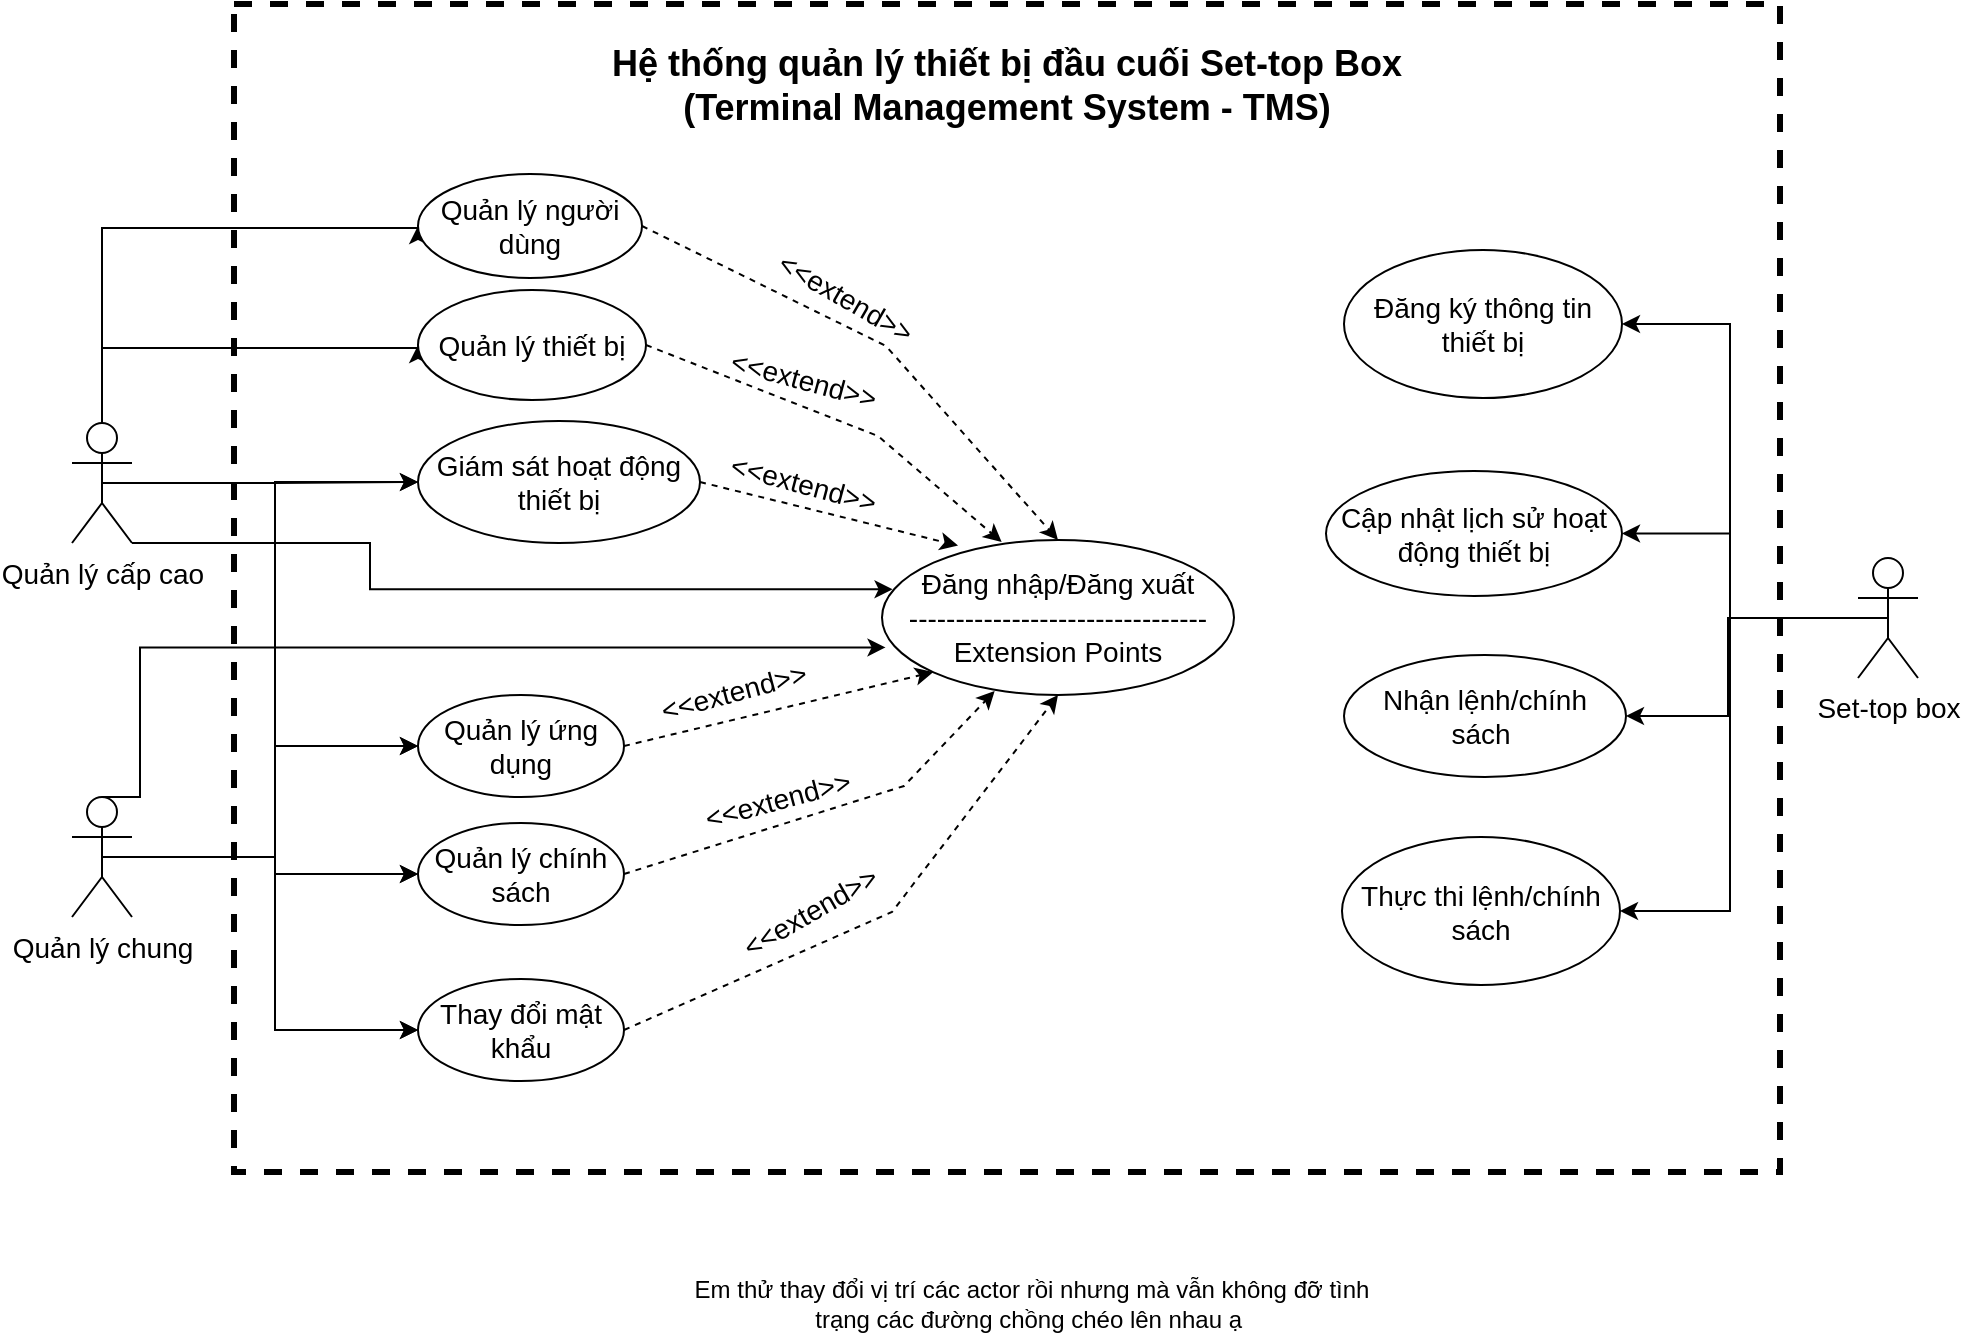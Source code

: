 <mxfile version="20.5.3" type="embed" pages="6"><diagram name="UC tổng quát" id="di09vAGiVFg59LXikifo"><mxGraphModel dx="815" dy="951" grid="0" gridSize="10" guides="1" tooltips="1" connect="1" arrows="1" fold="1" page="0" pageScale="1" pageWidth="827" pageHeight="1169" math="0" shadow="0"><root><mxCell id="0"/><mxCell id="1" parent="0"/><mxCell id="r2Sg7sd2z1i_WO2MmYCt-2" value="" style="rounded=0;whiteSpace=wrap;html=1;movable=1;resizable=1;rotatable=1;deletable=1;editable=1;locked=0;connectable=1;dashed=1;glass=0;shadow=0;strokeWidth=3;" parent="1" vertex="1"><mxGeometry x="227" y="-256" width="773" height="584" as="geometry"/></mxCell><mxCell id="dM9VhezT01JsbOEWobKI-5" style="edgeStyle=orthogonalEdgeStyle;rounded=0;orthogonalLoop=1;jettySize=auto;html=1;exitX=0.5;exitY=0.5;exitDx=0;exitDy=0;exitPerimeter=0;entryX=0;entryY=0.5;entryDx=0;entryDy=0;" parent="1" source="r2Sg7sd2z1i_WO2MmYCt-3" target="r2Sg7sd2z1i_WO2MmYCt-12" edge="1"><mxGeometry relative="1" as="geometry"/></mxCell><mxCell id="dM9VhezT01JsbOEWobKI-9" style="edgeStyle=orthogonalEdgeStyle;rounded=0;orthogonalLoop=1;jettySize=auto;html=1;exitX=0.5;exitY=0.5;exitDx=0;exitDy=0;exitPerimeter=0;entryX=0;entryY=0.5;entryDx=0;entryDy=0;" parent="1" source="r2Sg7sd2z1i_WO2MmYCt-3" target="r2Sg7sd2z1i_WO2MmYCt-18" edge="1"><mxGeometry relative="1" as="geometry"/></mxCell><mxCell id="dM9VhezT01JsbOEWobKI-23" style="edgeStyle=orthogonalEdgeStyle;rounded=0;orthogonalLoop=1;jettySize=auto;html=1;exitX=0.75;exitY=0.1;exitDx=0;exitDy=0;exitPerimeter=0;entryX=0;entryY=0.5;entryDx=0;entryDy=0;" parent="1" source="r2Sg7sd2z1i_WO2MmYCt-3" target="r2Sg7sd2z1i_WO2MmYCt-8" edge="1"><mxGeometry relative="1" as="geometry"><Array as="points"><mxPoint x="161" y="-41"/><mxPoint x="161" y="-144"/></Array></mxGeometry></mxCell><mxCell id="frnzNiKJXEf5Rqhh1ULy-15" style="edgeStyle=orthogonalEdgeStyle;rounded=0;orthogonalLoop=1;jettySize=auto;html=1;exitX=0.75;exitY=0.1;exitDx=0;exitDy=0;exitPerimeter=0;entryX=0;entryY=0.5;entryDx=0;entryDy=0;" parent="1" source="r2Sg7sd2z1i_WO2MmYCt-3" target="r2Sg7sd2z1i_WO2MmYCt-10" edge="1"><mxGeometry relative="1" as="geometry"><Array as="points"><mxPoint x="161" y="-41"/><mxPoint x="161" y="-84"/></Array></mxGeometry></mxCell><mxCell id="3vm781uz0emRcJxyJH41-8" style="edgeStyle=orthogonalEdgeStyle;rounded=0;orthogonalLoop=1;jettySize=auto;html=1;exitX=0.5;exitY=0.5;exitDx=0;exitDy=0;exitPerimeter=0;entryX=0;entryY=0.5;entryDx=0;entryDy=0;" parent="1" source="r2Sg7sd2z1i_WO2MmYCt-3" target="3vm781uz0emRcJxyJH41-6" edge="1"><mxGeometry relative="1" as="geometry"/></mxCell><mxCell id="3vm781uz0emRcJxyJH41-10" style="edgeStyle=orthogonalEdgeStyle;rounded=0;orthogonalLoop=1;jettySize=auto;html=1;exitX=0.5;exitY=0.5;exitDx=0;exitDy=0;exitPerimeter=0;entryX=0;entryY=0.5;entryDx=0;entryDy=0;" parent="1" source="r2Sg7sd2z1i_WO2MmYCt-3" target="4tJGZ4n-hU-AiIo_uI5r-1" edge="1"><mxGeometry relative="1" as="geometry"/></mxCell><mxCell id="0Y5xkF1TLv9LdDIJQlnf-19" style="edgeStyle=orthogonalEdgeStyle;rounded=0;orthogonalLoop=1;jettySize=auto;html=1;exitX=1;exitY=1;exitDx=0;exitDy=0;exitPerimeter=0;entryX=0.03;entryY=0.318;entryDx=0;entryDy=0;entryPerimeter=0;" parent="1" source="r2Sg7sd2z1i_WO2MmYCt-3" target="r2Sg7sd2z1i_WO2MmYCt-23" edge="1"><mxGeometry relative="1" as="geometry"><Array as="points"><mxPoint x="295" y="14"/><mxPoint x="295" y="37"/></Array></mxGeometry></mxCell><mxCell id="r2Sg7sd2z1i_WO2MmYCt-3" value="Quản lý cấp cao" style="shape=umlActor;verticalLabelPosition=bottom;verticalAlign=top;html=1;outlineConnect=0;fontSize=14;" parent="1" vertex="1"><mxGeometry x="146" y="-46.5" width="30" height="60" as="geometry"/></mxCell><mxCell id="dM9VhezT01JsbOEWobKI-15" style="edgeStyle=orthogonalEdgeStyle;rounded=0;orthogonalLoop=1;jettySize=auto;html=1;exitX=0.5;exitY=0.5;exitDx=0;exitDy=0;exitPerimeter=0;entryX=0;entryY=0.5;entryDx=0;entryDy=0;" parent="1" source="r2Sg7sd2z1i_WO2MmYCt-4" target="r2Sg7sd2z1i_WO2MmYCt-12" edge="1"><mxGeometry relative="1" as="geometry"/></mxCell><mxCell id="dM9VhezT01JsbOEWobKI-19" style="edgeStyle=orthogonalEdgeStyle;rounded=0;orthogonalLoop=1;jettySize=auto;html=1;exitX=0.5;exitY=0.5;exitDx=0;exitDy=0;exitPerimeter=0;entryX=0;entryY=0.5;entryDx=0;entryDy=0;" parent="1" source="r2Sg7sd2z1i_WO2MmYCt-4" target="r2Sg7sd2z1i_WO2MmYCt-18" edge="1"><mxGeometry relative="1" as="geometry"/></mxCell><mxCell id="3vm781uz0emRcJxyJH41-7" style="edgeStyle=orthogonalEdgeStyle;rounded=0;orthogonalLoop=1;jettySize=auto;html=1;exitX=0.5;exitY=0.5;exitDx=0;exitDy=0;exitPerimeter=0;entryX=0;entryY=0.5;entryDx=0;entryDy=0;" parent="1" source="r2Sg7sd2z1i_WO2MmYCt-4" target="3vm781uz0emRcJxyJH41-6" edge="1"><mxGeometry relative="1" as="geometry"/></mxCell><mxCell id="3vm781uz0emRcJxyJH41-9" style="edgeStyle=orthogonalEdgeStyle;rounded=0;orthogonalLoop=1;jettySize=auto;html=1;exitX=0.5;exitY=0.5;exitDx=0;exitDy=0;exitPerimeter=0;entryX=0;entryY=0.5;entryDx=0;entryDy=0;" parent="1" source="r2Sg7sd2z1i_WO2MmYCt-4" target="4tJGZ4n-hU-AiIo_uI5r-1" edge="1"><mxGeometry relative="1" as="geometry"/></mxCell><mxCell id="0Y5xkF1TLv9LdDIJQlnf-21" style="edgeStyle=orthogonalEdgeStyle;rounded=0;orthogonalLoop=1;jettySize=auto;html=1;exitX=0.5;exitY=0;exitDx=0;exitDy=0;exitPerimeter=0;entryX=0.01;entryY=0.693;entryDx=0;entryDy=0;entryPerimeter=0;" parent="1" source="r2Sg7sd2z1i_WO2MmYCt-4" target="r2Sg7sd2z1i_WO2MmYCt-23" edge="1"><mxGeometry relative="1" as="geometry"><Array as="points"><mxPoint x="180" y="140"/><mxPoint x="180" y="66"/></Array></mxGeometry></mxCell><mxCell id="r2Sg7sd2z1i_WO2MmYCt-4" value="Quản lý chung" style="shape=umlActor;verticalLabelPosition=bottom;verticalAlign=top;html=1;outlineConnect=0;fontSize=14;" parent="1" vertex="1"><mxGeometry x="146" y="140.5" width="30" height="60" as="geometry"/></mxCell><mxCell id="dM9VhezT01JsbOEWobKI-11" style="edgeStyle=orthogonalEdgeStyle;rounded=0;orthogonalLoop=1;jettySize=auto;html=1;exitX=0.5;exitY=0.5;exitDx=0;exitDy=0;exitPerimeter=0;entryX=1;entryY=0.5;entryDx=0;entryDy=0;" parent="1" source="r2Sg7sd2z1i_WO2MmYCt-7" target="r2Sg7sd2z1i_WO2MmYCt-16" edge="1"><mxGeometry relative="1" as="geometry"><Array as="points"><mxPoint x="974" y="51.5"/><mxPoint x="974" y="100.5"/></Array></mxGeometry></mxCell><mxCell id="frnzNiKJXEf5Rqhh1ULy-14" style="edgeStyle=orthogonalEdgeStyle;rounded=0;orthogonalLoop=1;jettySize=auto;html=1;exitX=0.5;exitY=0.5;exitDx=0;exitDy=0;exitPerimeter=0;entryX=1;entryY=0.5;entryDx=0;entryDy=0;" parent="1" source="r2Sg7sd2z1i_WO2MmYCt-7" target="dM9VhezT01JsbOEWobKI-49" edge="1"><mxGeometry relative="1" as="geometry"><Array as="points"><mxPoint x="975" y="50.5"/><mxPoint x="975" y="197.5"/></Array></mxGeometry></mxCell><mxCell id="frnzNiKJXEf5Rqhh1ULy-18" style="edgeStyle=orthogonalEdgeStyle;rounded=0;orthogonalLoop=1;jettySize=auto;html=1;exitX=0.5;exitY=0.5;exitDx=0;exitDy=0;exitPerimeter=0;entryX=1;entryY=0.5;entryDx=0;entryDy=0;" parent="1" source="r2Sg7sd2z1i_WO2MmYCt-7" target="frnzNiKJXEf5Rqhh1ULy-17" edge="1"><mxGeometry relative="1" as="geometry"><Array as="points"><mxPoint x="975" y="50.5"/><mxPoint x="975" y="9.5"/></Array></mxGeometry></mxCell><mxCell id="3vm781uz0emRcJxyJH41-16" style="edgeStyle=orthogonalEdgeStyle;rounded=0;orthogonalLoop=1;jettySize=auto;html=1;exitX=0.5;exitY=0.5;exitDx=0;exitDy=0;exitPerimeter=0;entryX=1;entryY=0.5;entryDx=0;entryDy=0;" parent="1" source="r2Sg7sd2z1i_WO2MmYCt-7" target="3vm781uz0emRcJxyJH41-15" edge="1"><mxGeometry relative="1" as="geometry"><Array as="points"><mxPoint x="975" y="50.5"/><mxPoint x="975" y="-95.5"/></Array></mxGeometry></mxCell><mxCell id="r2Sg7sd2z1i_WO2MmYCt-7" value="Set-top box" style="shape=umlActor;verticalLabelPosition=bottom;verticalAlign=top;html=1;outlineConnect=0;fontSize=14;" parent="1" vertex="1"><mxGeometry x="1039" y="21" width="30" height="60" as="geometry"/></mxCell><mxCell id="0Y5xkF1TLv9LdDIJQlnf-4" style="rounded=0;orthogonalLoop=1;jettySize=auto;html=1;exitX=1;exitY=0.5;exitDx=0;exitDy=0;entryX=0.5;entryY=0;entryDx=0;entryDy=0;dashed=1;" parent="1" source="r2Sg7sd2z1i_WO2MmYCt-8" target="r2Sg7sd2z1i_WO2MmYCt-23" edge="1"><mxGeometry relative="1" as="geometry"><Array as="points"><mxPoint x="553" y="-85"/></Array></mxGeometry></mxCell><mxCell id="r2Sg7sd2z1i_WO2MmYCt-8" value="Quản lý người dùng" style="ellipse;whiteSpace=wrap;html=1;fontSize=14;" parent="1" vertex="1"><mxGeometry x="319" y="-171" width="112" height="52" as="geometry"/></mxCell><mxCell id="0Y5xkF1TLv9LdDIJQlnf-5" style="rounded=0;orthogonalLoop=1;jettySize=auto;html=1;exitX=1;exitY=0.5;exitDx=0;exitDy=0;entryX=0.34;entryY=0.013;entryDx=0;entryDy=0;entryPerimeter=0;dashed=1;" parent="1" source="r2Sg7sd2z1i_WO2MmYCt-10" target="r2Sg7sd2z1i_WO2MmYCt-23" edge="1"><mxGeometry relative="1" as="geometry"><Array as="points"><mxPoint x="549" y="-40"/></Array></mxGeometry></mxCell><mxCell id="r2Sg7sd2z1i_WO2MmYCt-10" value="Quản lý thiết bị" style="ellipse;whiteSpace=wrap;html=1;fontSize=14;" parent="1" vertex="1"><mxGeometry x="319" y="-113" width="114" height="55" as="geometry"/></mxCell><mxCell id="0Y5xkF1TLv9LdDIJQlnf-6" style="rounded=0;orthogonalLoop=1;jettySize=auto;html=1;exitX=1;exitY=0.5;exitDx=0;exitDy=0;entryX=0.216;entryY=0.036;entryDx=0;entryDy=0;entryPerimeter=0;dashed=1;" parent="1" source="r2Sg7sd2z1i_WO2MmYCt-12" target="r2Sg7sd2z1i_WO2MmYCt-23" edge="1"><mxGeometry relative="1" as="geometry"/></mxCell><mxCell id="r2Sg7sd2z1i_WO2MmYCt-12" value="Giám sát hoạt động thiết bị" style="ellipse;whiteSpace=wrap;html=1;fontSize=14;" parent="1" vertex="1"><mxGeometry x="319" y="-47.5" width="141" height="61" as="geometry"/></mxCell><mxCell id="r2Sg7sd2z1i_WO2MmYCt-16" value="Nhận lệnh/chính sách&amp;nbsp;" style="ellipse;whiteSpace=wrap;html=1;fontSize=14;" parent="1" vertex="1"><mxGeometry x="782" y="69.5" width="141" height="61" as="geometry"/></mxCell><mxCell id="0Y5xkF1TLv9LdDIJQlnf-7" style="rounded=0;orthogonalLoop=1;jettySize=auto;html=1;exitX=1;exitY=0.5;exitDx=0;exitDy=0;entryX=0;entryY=1;entryDx=0;entryDy=0;dashed=1;" parent="1" source="r2Sg7sd2z1i_WO2MmYCt-18" target="r2Sg7sd2z1i_WO2MmYCt-23" edge="1"><mxGeometry relative="1" as="geometry"/></mxCell><mxCell id="r2Sg7sd2z1i_WO2MmYCt-18" value="Quản lý ứng dụng" style="ellipse;whiteSpace=wrap;html=1;fontSize=14;" parent="1" vertex="1"><mxGeometry x="319" y="89.5" width="103" height="51" as="geometry"/></mxCell><mxCell id="r2Sg7sd2z1i_WO2MmYCt-23" value="Đăng nhập/Đăng xuất&lt;br style=&quot;font-size: 14px;&quot;&gt;--------------------------------&lt;br style=&quot;font-size: 14px;&quot;&gt;Extension Points" style="ellipse;whiteSpace=wrap;html=1;fontSize=14;" parent="1" vertex="1"><mxGeometry x="551" y="12" width="176" height="77.5" as="geometry"/></mxCell><mxCell id="dM9VhezT01JsbOEWobKI-48" value="&lt;b style=&quot;font-size: 18px;&quot;&gt;&lt;font style=&quot;font-size: 18px;&quot;&gt;Hệ thống quản lý thiết bị đầu cuối Set-top Box (Terminal Management System - TMS)&lt;/font&gt;&lt;/b&gt;" style="text;html=1;strokeColor=none;fillColor=none;align=center;verticalAlign=middle;whiteSpace=wrap;rounded=0;fontFamily=Helvetica;fontSize=18;" parent="1" vertex="1"><mxGeometry x="378.82" y="-230" width="469.37" height="30" as="geometry"/></mxCell><mxCell id="dM9VhezT01JsbOEWobKI-49" value="Thực thi lệnh/chính sách" style="ellipse;whiteSpace=wrap;html=1;fontSize=14;" parent="1" vertex="1"><mxGeometry x="781" y="160.5" width="139" height="74" as="geometry"/></mxCell><mxCell id="frnzNiKJXEf5Rqhh1ULy-17" value="Cập nhật lịch sử hoạt động thiết bị" style="ellipse;whiteSpace=wrap;html=1;fontSize=14;" parent="1" vertex="1"><mxGeometry x="773" y="-22.5" width="148" height="62.5" as="geometry"/></mxCell><mxCell id="0Y5xkF1TLv9LdDIJQlnf-8" style="rounded=0;orthogonalLoop=1;jettySize=auto;html=1;exitX=1;exitY=0.5;exitDx=0;exitDy=0;entryX=0.32;entryY=0.975;entryDx=0;entryDy=0;entryPerimeter=0;dashed=1;" parent="1" source="4tJGZ4n-hU-AiIo_uI5r-1" target="r2Sg7sd2z1i_WO2MmYCt-23" edge="1"><mxGeometry relative="1" as="geometry"><Array as="points"><mxPoint x="562" y="135"/></Array></mxGeometry></mxCell><mxCell id="4tJGZ4n-hU-AiIo_uI5r-1" value="Quản lý chính sách" style="ellipse;whiteSpace=wrap;html=1;fontSize=14;" parent="1" vertex="1"><mxGeometry x="319" y="153.5" width="103" height="51" as="geometry"/></mxCell><mxCell id="0Y5xkF1TLv9LdDIJQlnf-9" style="rounded=0;orthogonalLoop=1;jettySize=auto;html=1;exitX=1;exitY=0.5;exitDx=0;exitDy=0;entryX=0.5;entryY=1;entryDx=0;entryDy=0;dashed=1;" parent="1" source="3vm781uz0emRcJxyJH41-6" target="r2Sg7sd2z1i_WO2MmYCt-23" edge="1"><mxGeometry relative="1" as="geometry"><Array as="points"><mxPoint x="556" y="198"/></Array></mxGeometry></mxCell><mxCell id="3vm781uz0emRcJxyJH41-6" value="Thay đổi mật khẩu" style="ellipse;whiteSpace=wrap;html=1;fontSize=14;" parent="1" vertex="1"><mxGeometry x="319" y="231.5" width="103" height="51" as="geometry"/></mxCell><mxCell id="3vm781uz0emRcJxyJH41-13" value="&amp;lt;&amp;lt;extend&amp;gt;&amp;gt;" style="text;html=1;strokeColor=none;fillColor=none;align=center;verticalAlign=middle;whiteSpace=wrap;rounded=0;rotation=30;fontSize=14;" parent="1" vertex="1"><mxGeometry x="503" y="-124" width="60" height="30" as="geometry"/></mxCell><mxCell id="3vm781uz0emRcJxyJH41-15" value="Đăng ký thông tin thiết bị" style="ellipse;whiteSpace=wrap;html=1;fontSize=14;" parent="1" vertex="1"><mxGeometry x="782" y="-133" width="139" height="74" as="geometry"/></mxCell><mxCell id="0Y5xkF1TLv9LdDIJQlnf-10" value="&amp;lt;&amp;lt;extend&amp;gt;&amp;gt;" style="text;html=1;strokeColor=none;fillColor=none;align=center;verticalAlign=middle;whiteSpace=wrap;rounded=0;rotation=15;fontSize=14;" parent="1" vertex="1"><mxGeometry x="482" y="-83" width="60" height="30" as="geometry"/></mxCell><mxCell id="0Y5xkF1TLv9LdDIJQlnf-14" value="&amp;lt;&amp;lt;extend&amp;gt;&amp;gt;" style="text;html=1;strokeColor=none;fillColor=none;align=center;verticalAlign=middle;whiteSpace=wrap;rounded=0;rotation=15;fontSize=14;" parent="1" vertex="1"><mxGeometry x="482" y="-31.5" width="60" height="30" as="geometry"/></mxCell><mxCell id="0Y5xkF1TLv9LdDIJQlnf-15" value="&amp;lt;&amp;lt;extend&amp;gt;&amp;gt;" style="text;html=1;strokeColor=none;fillColor=none;align=center;verticalAlign=middle;whiteSpace=wrap;rounded=0;rotation=-15;fontSize=14;" parent="1" vertex="1"><mxGeometry x="447" y="73" width="60" height="30" as="geometry"/></mxCell><mxCell id="0Y5xkF1TLv9LdDIJQlnf-17" value="&amp;lt;&amp;lt;extend&amp;gt;&amp;gt;" style="text;html=1;strokeColor=none;fillColor=none;align=center;verticalAlign=middle;whiteSpace=wrap;rounded=0;rotation=-15;fontSize=14;" parent="1" vertex="1"><mxGeometry x="469" y="127" width="60" height="30" as="geometry"/></mxCell><mxCell id="0Y5xkF1TLv9LdDIJQlnf-18" value="&amp;lt;&amp;lt;extend&amp;gt;&amp;gt;" style="text;html=1;strokeColor=none;fillColor=none;align=center;verticalAlign=middle;whiteSpace=wrap;rounded=0;rotation=-30;fontSize=14;" parent="1" vertex="1"><mxGeometry x="485" y="182.5" width="60" height="30" as="geometry"/></mxCell><mxCell id="BxM75H5UyczWdUDfpm5b-1" value="Em thử thay đổi vị trí các actor rồi nhưng mà vẫn không đỡ tình trạng các đường chồng chéo lên nhau ạ&amp;nbsp;" style="text;html=1;strokeColor=none;fillColor=none;align=center;verticalAlign=middle;whiteSpace=wrap;rounded=0;" parent="1" vertex="1"><mxGeometry x="447" y="381" width="358" height="26" as="geometry"/></mxCell></root></mxGraphModel></diagram><diagram id="LgIKOAxt0D0oawDXAkmv" name="Quản lý người dùng"><mxGraphModel dx="1215" dy="1351" grid="0" gridSize="10" guides="1" tooltips="1" connect="1" arrows="1" fold="1" page="0" pageScale="1" pageWidth="827" pageHeight="1169" math="0" shadow="0"><root><mxCell id="0"/><mxCell id="1" parent="0"/><mxCell id="dkmRYPTTILMg6KZFr0lP-1" value="" style="rounded=0;whiteSpace=wrap;html=1;labelBackgroundColor=default;strokeWidth=3;dashed=1;" parent="1" vertex="1"><mxGeometry x="-53" y="-424" width="552" height="484" as="geometry"/></mxCell><mxCell id="NeauLysKhBeqN2Km7UQx-2" style="edgeStyle=orthogonalEdgeStyle;rounded=0;orthogonalLoop=1;jettySize=auto;html=1;exitX=0.5;exitY=0.5;exitDx=0;exitDy=0;exitPerimeter=0;entryX=0;entryY=0.5;entryDx=0;entryDy=0;" parent="1" source="dkmRYPTTILMg6KZFr0lP-2" target="dkmRYPTTILMg6KZFr0lP-4" edge="1"><mxGeometry relative="1" as="geometry"/></mxCell><mxCell id="dkmRYPTTILMg6KZFr0lP-2" value="Quản lý cấp cao" style="shape=umlActor;verticalLabelPosition=bottom;verticalAlign=top;html=1;outlineConnect=0;" parent="1" vertex="1"><mxGeometry x="-161" y="-216" width="30" height="60" as="geometry"/></mxCell><mxCell id="dkmRYPTTILMg6KZFr0lP-4" value="Quản lý người dùng" style="ellipse;whiteSpace=wrap;html=1;" parent="1" vertex="1"><mxGeometry x="-32" y="-226" width="120" height="80" as="geometry"/></mxCell><mxCell id="NeauLysKhBeqN2Km7UQx-3" value="" style="rounded=0;orthogonalLoop=1;jettySize=auto;html=1;exitX=0;exitY=0.5;exitDx=0;exitDy=0;entryX=0.967;entryY=0.375;entryDx=0;entryDy=0;dashed=1;labelBackgroundColor=none;entryPerimeter=0;" parent="1" source="dkmRYPTTILMg6KZFr0lP-5" target="dkmRYPTTILMg6KZFr0lP-4" edge="1"><mxGeometry relative="1" as="geometry"/></mxCell><mxCell id="dkmRYPTTILMg6KZFr0lP-5" value="Tạo tài khoản" style="ellipse;whiteSpace=wrap;html=1;" parent="1" vertex="1"><mxGeometry x="203" y="-391" width="120" height="80" as="geometry"/></mxCell><mxCell id="NeauLysKhBeqN2Km7UQx-4" value="" style="rounded=0;orthogonalLoop=1;jettySize=auto;html=1;exitX=0;exitY=0.5;exitDx=0;exitDy=0;entryX=1;entryY=0.5;entryDx=0;entryDy=0;dashed=1;labelBackgroundColor=none;" parent="1" source="dkmRYPTTILMg6KZFr0lP-6" target="dkmRYPTTILMg6KZFr0lP-4" edge="1"><mxGeometry x="0.118" y="-2" relative="1" as="geometry"><mxPoint as="offset"/></mxGeometry></mxCell><mxCell id="b-lo26qX-hGVkHsCnKwR-1" value="" style="edgeStyle=orthogonalEdgeStyle;rounded=0;orthogonalLoop=1;jettySize=auto;html=1;exitX=0.5;exitY=0;exitDx=0;exitDy=0;entryX=0.5;entryY=1;entryDx=0;entryDy=0;dashed=1;labelBackgroundColor=none;" parent="1" source="dkmRYPTTILMg6KZFr0lP-6" target="dkmRYPTTILMg6KZFr0lP-5" edge="1"><mxGeometry x="0.026" relative="1" as="geometry"><mxPoint as="offset"/></mxGeometry></mxCell><mxCell id="dkmRYPTTILMg6KZFr0lP-6" value="Xoá tài khoản" style="ellipse;whiteSpace=wrap;html=1;" parent="1" vertex="1"><mxGeometry x="203" y="-272" width="120" height="80" as="geometry"/></mxCell><mxCell id="NeauLysKhBeqN2Km7UQx-5" value="" style="rounded=0;orthogonalLoop=1;jettySize=auto;html=1;exitX=0;exitY=0.5;exitDx=0;exitDy=0;entryX=0.983;entryY=0.638;entryDx=0;entryDy=0;dashed=1;labelBackgroundColor=none;entryPerimeter=0;" parent="1" source="dkmRYPTTILMg6KZFr0lP-9" target="dkmRYPTTILMg6KZFr0lP-4" edge="1"><mxGeometry relative="1" as="geometry"/></mxCell><mxCell id="b-lo26qX-hGVkHsCnKwR-2" value="" style="edgeStyle=orthogonalEdgeStyle;rounded=0;orthogonalLoop=1;jettySize=auto;html=1;exitX=1;exitY=0.5;exitDx=0;exitDy=0;entryX=1;entryY=0;entryDx=0;entryDy=0;dashed=1;labelBackgroundColor=none;" parent="1" source="dkmRYPTTILMg6KZFr0lP-9" target="dkmRYPTTILMg6KZFr0lP-5" edge="1"><mxGeometry relative="1" as="geometry"><Array as="points"><mxPoint x="402" y="-125"/><mxPoint x="402" y="-379"/></Array></mxGeometry></mxCell><mxCell id="b-lo26qX-hGVkHsCnKwR-4" value="" style="edgeStyle=orthogonalEdgeStyle;rounded=0;orthogonalLoop=1;jettySize=auto;html=1;exitX=0.5;exitY=1;exitDx=0;exitDy=0;entryX=0.5;entryY=0;entryDx=0;entryDy=0;dashed=1;labelBackgroundColor=none;" parent="1" source="dkmRYPTTILMg6KZFr0lP-9" target="NeauLysKhBeqN2Km7UQx-1" edge="1"><mxGeometry relative="1" as="geometry"/></mxCell><mxCell id="dkmRYPTTILMg6KZFr0lP-9" value="Thay đổi mật khẩu" style="ellipse;whiteSpace=wrap;html=1;" parent="1" vertex="1"><mxGeometry x="203" y="-165" width="120" height="80" as="geometry"/></mxCell><mxCell id="NeauLysKhBeqN2Km7UQx-6" value="" style="rounded=0;orthogonalLoop=1;jettySize=auto;html=1;exitX=0;exitY=0.5;exitDx=0;exitDy=0;entryX=0.942;entryY=0.8;entryDx=0;entryDy=0;dashed=1;labelBackgroundColor=none;entryPerimeter=0;" parent="1" source="NeauLysKhBeqN2Km7UQx-1" target="dkmRYPTTILMg6KZFr0lP-4" edge="1"><mxGeometry relative="1" as="geometry"/></mxCell><mxCell id="b-lo26qX-hGVkHsCnKwR-3" value="" style="edgeStyle=orthogonalEdgeStyle;rounded=0;orthogonalLoop=1;jettySize=auto;html=1;exitX=1;exitY=0.5;exitDx=0;exitDy=0;entryX=1;entryY=0.5;entryDx=0;entryDy=0;dashed=1;labelBackgroundColor=none;" parent="1" source="NeauLysKhBeqN2Km7UQx-1" target="dkmRYPTTILMg6KZFr0lP-5" edge="1"><mxGeometry relative="1" as="geometry"><Array as="points"><mxPoint x="452" y="2"/><mxPoint x="452" y="-351"/></Array></mxGeometry></mxCell><mxCell id="NeauLysKhBeqN2Km7UQx-1" value="Tìm kiếm thông tin người dùng" style="ellipse;whiteSpace=wrap;html=1;" parent="1" vertex="1"><mxGeometry x="203" y="-38" width="120" height="80" as="geometry"/></mxCell><mxCell id="HrexA5vWmtKfxgqpesCl-1" value="&amp;lt;&amp;lt;extend&amp;gt;&amp;gt;" style="text;html=1;strokeColor=none;fillColor=none;align=center;verticalAlign=middle;whiteSpace=wrap;rounded=0;rotation=-55;" parent="1" vertex="1"><mxGeometry x="107" y="-296" width="60" height="30" as="geometry"/></mxCell><mxCell id="HrexA5vWmtKfxgqpesCl-4" value="&amp;lt;&amp;lt;extend&amp;gt;&amp;gt;" style="text;html=1;strokeColor=none;fillColor=none;align=center;verticalAlign=middle;whiteSpace=wrap;rounded=0;rotation=-30;" parent="1" vertex="1"><mxGeometry x="121" y="-236" width="60" height="30" as="geometry"/></mxCell><mxCell id="HrexA5vWmtKfxgqpesCl-5" value="&amp;lt;&amp;lt;extend&amp;gt;&amp;gt;" style="text;html=1;strokeColor=none;fillColor=none;align=center;verticalAlign=middle;whiteSpace=wrap;rounded=0;rotation=15;" parent="1" vertex="1"><mxGeometry x="129" y="-171" width="60" height="30" as="geometry"/></mxCell><mxCell id="HrexA5vWmtKfxgqpesCl-6" value="&amp;lt;&amp;lt;extend&amp;gt;&amp;gt;" style="text;html=1;strokeColor=none;fillColor=none;align=center;verticalAlign=middle;whiteSpace=wrap;rounded=0;rotation=45;" parent="1" vertex="1"><mxGeometry x="129" y="-92" width="60" height="30" as="geometry"/></mxCell><mxCell id="HrexA5vWmtKfxgqpesCl-7" value="&amp;lt;&amp;lt;include&amp;gt;&amp;gt;" style="text;html=1;strokeColor=none;fillColor=none;align=center;verticalAlign=middle;whiteSpace=wrap;rounded=0;rotation=0;" parent="1" vertex="1"><mxGeometry x="272" y="-302" width="60" height="30" as="geometry"/></mxCell><mxCell id="HrexA5vWmtKfxgqpesCl-8" value="&amp;lt;&amp;lt;include&amp;gt;&amp;gt;" style="text;html=1;strokeColor=none;fillColor=none;align=center;verticalAlign=middle;whiteSpace=wrap;rounded=0;rotation=0;" parent="1" vertex="1"><mxGeometry x="272" y="-76" width="60" height="30" as="geometry"/></mxCell><mxCell id="HrexA5vWmtKfxgqpesCl-10" value="&amp;lt;&amp;lt;include&amp;gt;&amp;gt;" style="text;html=1;strokeColor=none;fillColor=none;align=center;verticalAlign=middle;whiteSpace=wrap;rounded=0;rotation=-90;" parent="1" vertex="1"><mxGeometry x="363" y="-247" width="60" height="30" as="geometry"/></mxCell><mxCell id="HrexA5vWmtKfxgqpesCl-11" value="&amp;lt;&amp;lt;include&amp;gt;&amp;gt;" style="text;html=1;strokeColor=none;fillColor=none;align=center;verticalAlign=middle;whiteSpace=wrap;rounded=0;rotation=-90;" parent="1" vertex="1"><mxGeometry x="414" y="-171" width="60" height="30" as="geometry"/></mxCell></root></mxGraphModel></diagram><diagram id="AjoM7Y0H4oyNvN3K5IaZ" name="Quản lý thiết bị sản xuất">&#xa;    <mxGraphModel grid="0" page="0" gridSize="10" guides="1" tooltips="1" connect="1" arrows="1" fold="1" pageScale="1" pageWidth="827" pageHeight="1169" math="0" shadow="0">&#xa;      <root>&#xa;        <mxCell id="0"/>&#xa;        <mxCell id="1" parent="0"/>&#xa;        <mxCell id="IZhsevYoQ1fc0QMSx_Wd-1" value="" style="rounded=0;whiteSpace=wrap;html=1;labelBackgroundColor=default;strokeWidth=3;dashed=1;" vertex="1" parent="1">&#xa;          <mxGeometry x="-78" y="-444" width="909" height="635" as="geometry"/>&#xa;        </mxCell>&#xa;        <mxCell id="IZhsevYoQ1fc0QMSx_Wd-2" style="edgeStyle=orthogonalEdgeStyle;rounded=0;orthogonalLoop=1;jettySize=auto;html=1;exitX=0.5;exitY=0.5;exitDx=0;exitDy=0;exitPerimeter=0;entryX=0;entryY=0.5;entryDx=0;entryDy=0;fontSize=13;" edge="1" parent="1" source="IZhsevYoQ1fc0QMSx_Wd-3" target="IZhsevYoQ1fc0QMSx_Wd-4">&#xa;          <mxGeometry relative="1" as="geometry"/>&#xa;        </mxCell>&#xa;        <mxCell id="IZhsevYoQ1fc0QMSx_Wd-3" value="Quản lý" style="shape=umlActor;verticalLabelPosition=bottom;verticalAlign=top;html=1;outlineConnect=0;fontSize=13;" vertex="1" parent="1">&#xa;          <mxGeometry x="-208" y="-216" width="30" height="60" as="geometry"/>&#xa;        </mxCell>&#xa;        <mxCell id="IZhsevYoQ1fc0QMSx_Wd-4" value="Quản lý thiết bị" style="ellipse;whiteSpace=wrap;html=1;fontSize=13;" vertex="1" parent="1">&#xa;          <mxGeometry x="-32" y="-226" width="120" height="80" as="geometry"/>&#xa;        </mxCell>&#xa;        <mxCell id="IZhsevYoQ1fc0QMSx_Wd-5" value="" style="rounded=0;orthogonalLoop=1;jettySize=auto;html=1;exitX=0;exitY=0.5;exitDx=0;exitDy=0;entryX=1;entryY=0.5;entryDx=0;entryDy=0;dashed=1;labelBackgroundColor=none;fontSize=13;" edge="1" parent="1" source="IZhsevYoQ1fc0QMSx_Wd-6" target="IZhsevYoQ1fc0QMSx_Wd-4">&#xa;          <mxGeometry relative="1" as="geometry"/>&#xa;        </mxCell>&#xa;        <mxCell id="IZhsevYoQ1fc0QMSx_Wd-6" value="Quản lý thiết bị" style="ellipse;whiteSpace=wrap;html=1;fontSize=13;" vertex="1" parent="1">&#xa;          <mxGeometry x="203" y="-321" width="120" height="80" as="geometry"/>&#xa;        </mxCell>&#xa;        <mxCell id="IZhsevYoQ1fc0QMSx_Wd-7" value="" style="rounded=0;orthogonalLoop=1;jettySize=auto;html=1;exitX=0;exitY=0.5;exitDx=0;exitDy=0;entryX=1;entryY=0.5;entryDx=0;entryDy=0;dashed=1;labelBackgroundColor=none;fontSize=13;" edge="1" parent="1" source="IZhsevYoQ1fc0QMSx_Wd-8" target="IZhsevYoQ1fc0QMSx_Wd-4">&#xa;          <mxGeometry relative="1" as="geometry"/>&#xa;        </mxCell>&#xa;        <mxCell id="IZhsevYoQ1fc0QMSx_Wd-8" value="Quản lý danh sách thiết bị&amp;nbsp;" style="ellipse;whiteSpace=wrap;html=1;fontSize=13;" vertex="1" parent="1">&#xa;          <mxGeometry x="188.5" y="-10" width="149" height="72" as="geometry"/>&#xa;        </mxCell>&#xa;        <mxCell id="IZhsevYoQ1fc0QMSx_Wd-18" value="" style="rounded=0;orthogonalLoop=1;jettySize=auto;html=1;exitX=0;exitY=0.5;exitDx=0;exitDy=0;entryX=0.925;entryY=0.25;entryDx=0;entryDy=0;dashed=1;labelBackgroundColor=none;entryPerimeter=0;fontSize=13;" edge="1" parent="1" source="IZhsevYoQ1fc0QMSx_Wd-10" target="IZhsevYoQ1fc0QMSx_Wd-6">&#xa;          <mxGeometry relative="1" as="geometry">&#xa;            <Array as="points">&#xa;              <mxPoint x="382" y="-353"/>&#xa;            </Array>&#xa;          </mxGeometry>&#xa;        </mxCell>&#xa;        <mxCell id="IZhsevYoQ1fc0QMSx_Wd-10" value="Thêm mô tả thiết bị" style="ellipse;whiteSpace=wrap;html=1;fontSize=13;" vertex="1" parent="1">&#xa;          <mxGeometry x="441" y="-422" width="127" height="57" as="geometry"/>&#xa;        </mxCell>&#xa;        <mxCell id="IZhsevYoQ1fc0QMSx_Wd-12" value="Tìm kiếm thông tin" style="ellipse;whiteSpace=wrap;html=1;fontSize=13;" vertex="1" parent="1">&#xa;          <mxGeometry x="683" y="-175" width="120" height="80" as="geometry"/>&#xa;        </mxCell>&#xa;        <mxCell id="IZhsevYoQ1fc0QMSx_Wd-19" value="" style="rounded=0;orthogonalLoop=1;jettySize=auto;html=1;exitX=0;exitY=0.5;exitDx=0;exitDy=0;dashed=1;labelBackgroundColor=none;entryX=0.975;entryY=0.363;entryDx=0;entryDy=0;entryPerimeter=0;fontSize=13;" edge="1" parent="1" source="IZhsevYoQ1fc0QMSx_Wd-13" target="IZhsevYoQ1fc0QMSx_Wd-6">&#xa;          <mxGeometry relative="1" as="geometry">&#xa;            <mxPoint x="326" y="-291" as="targetPoint"/>&#xa;          </mxGeometry>&#xa;        </mxCell>&#xa;        <mxCell id="IZhsevYoQ1fc0QMSx_Wd-31" value="" style="rounded=0;orthogonalLoop=1;jettySize=auto;html=1;exitX=1;exitY=0.5;exitDx=0;exitDy=0;entryX=0;entryY=0;entryDx=0;entryDy=0;labelBackgroundColor=none;dashed=1;fontSize=13;" edge="1" parent="1" source="IZhsevYoQ1fc0QMSx_Wd-13" target="IZhsevYoQ1fc0QMSx_Wd-12">&#xa;          <mxGeometry relative="1" as="geometry">&#xa;            <Array as="points">&#xa;              <mxPoint x="662" y="-271"/>&#xa;            </Array>&#xa;          </mxGeometry>&#xa;        </mxCell>&#xa;        <mxCell id="IZhsevYoQ1fc0QMSx_Wd-13" value="Chỉnh sửa mô tả thiết bị&amp;nbsp;" style="ellipse;whiteSpace=wrap;html=1;fontSize=13;" vertex="1" parent="1">&#xa;          <mxGeometry x="438.5" y="-355" width="126" height="59" as="geometry"/>&#xa;        </mxCell>&#xa;        <mxCell id="IZhsevYoQ1fc0QMSx_Wd-20" value="" style="rounded=0;orthogonalLoop=1;jettySize=auto;html=1;exitX=0;exitY=0.5;exitDx=0;exitDy=0;entryX=1;entryY=0.5;entryDx=0;entryDy=0;dashed=1;labelBackgroundColor=none;fontSize=13;" edge="1" parent="1" source="IZhsevYoQ1fc0QMSx_Wd-14" target="IZhsevYoQ1fc0QMSx_Wd-6">&#xa;          <mxGeometry relative="1" as="geometry"/>&#xa;        </mxCell>&#xa;        <mxCell id="IZhsevYoQ1fc0QMSx_Wd-32" value="" style="rounded=0;orthogonalLoop=1;jettySize=auto;html=1;exitX=1;exitY=0.5;exitDx=0;exitDy=0;entryX=0;entryY=0.325;entryDx=0;entryDy=0;dashed=1;labelBackgroundColor=none;entryPerimeter=0;fontSize=13;" edge="1" parent="1" source="IZhsevYoQ1fc0QMSx_Wd-14" target="IZhsevYoQ1fc0QMSx_Wd-12">&#xa;          <mxGeometry relative="1" as="geometry">&#xa;            <Array as="points"/>&#xa;          </mxGeometry>&#xa;        </mxCell>&#xa;        <mxCell id="IZhsevYoQ1fc0QMSx_Wd-14" value="Xoá mô tả thiết bị" style="ellipse;whiteSpace=wrap;html=1;fontSize=13;" vertex="1" parent="1">&#xa;          <mxGeometry x="441" y="-286" width="123.5" height="62" as="geometry"/>&#xa;        </mxCell>&#xa;        <mxCell id="IZhsevYoQ1fc0QMSx_Wd-16" value="" style="rounded=0;orthogonalLoop=1;jettySize=auto;html=1;exitX=1;exitY=0.5;exitDx=0;exitDy=0;entryX=0;entryY=0.5;entryDx=0;entryDy=0;dashed=1;labelBackgroundColor=none;fontSize=13;" edge="1" parent="1" source="IZhsevYoQ1fc0QMSx_Wd-15" target="IZhsevYoQ1fc0QMSx_Wd-12">&#xa;          <mxGeometry relative="1" as="geometry"/>&#xa;        </mxCell>&#xa;        <mxCell id="IZhsevYoQ1fc0QMSx_Wd-21" value="" style="rounded=0;orthogonalLoop=1;jettySize=auto;html=1;exitX=0;exitY=0.5;exitDx=0;exitDy=0;entryX=0.983;entryY=0.638;entryDx=0;entryDy=0;dashed=1;labelBackgroundColor=none;entryPerimeter=0;fontSize=13;" edge="1" parent="1" source="IZhsevYoQ1fc0QMSx_Wd-15" target="IZhsevYoQ1fc0QMSx_Wd-6">&#xa;          <mxGeometry relative="1" as="geometry">&#xa;            <Array as="points">&#xa;              <mxPoint x="376" y="-217"/>&#xa;            </Array>&#xa;          </mxGeometry>&#xa;        </mxCell>&#xa;        <mxCell id="IZhsevYoQ1fc0QMSx_Wd-15" value="Xem thông tin thiết bị" style="ellipse;whiteSpace=wrap;html=1;fontSize=13;" vertex="1" parent="1">&#xa;          <mxGeometry x="435.25" y="-214" width="135" height="66" as="geometry"/>&#xa;        </mxCell>&#xa;        <mxCell id="IZhsevYoQ1fc0QMSx_Wd-22" value="" style="rounded=0;orthogonalLoop=1;jettySize=auto;html=1;exitX=0;exitY=0.5;exitDx=0;exitDy=0;entryX=0.95;entryY=0.278;entryDx=0;entryDy=0;dashed=1;labelBackgroundColor=none;entryPerimeter=0;fontSize=13;" edge="1" parent="1" source="IZhsevYoQ1fc0QMSx_Wd-23" target="IZhsevYoQ1fc0QMSx_Wd-8">&#xa;          <mxGeometry relative="1" as="geometry">&#xa;            <mxPoint x="357" y="27" as="targetPoint"/>&#xa;            <Array as="points">&#xa;              <mxPoint x="378" y="-44"/>&#xa;            </Array>&#xa;          </mxGeometry>&#xa;        </mxCell>&#xa;        <mxCell id="IZhsevYoQ1fc0QMSx_Wd-23" value="Thêm danh sách thiết bị" style="ellipse;whiteSpace=wrap;html=1;fontSize=13;" vertex="1" parent="1">&#xa;          <mxGeometry x="439" y="-106" width="127" height="57" as="geometry"/>&#xa;        </mxCell>&#xa;        <mxCell id="IZhsevYoQ1fc0QMSx_Wd-24" value="" style="rounded=0;orthogonalLoop=1;jettySize=auto;html=1;exitX=0;exitY=0.5;exitDx=0;exitDy=0;entryX=1;entryY=0.5;entryDx=0;entryDy=0;dashed=1;labelBackgroundColor=none;fontSize=13;" edge="1" parent="1" source="IZhsevYoQ1fc0QMSx_Wd-25" target="IZhsevYoQ1fc0QMSx_Wd-8">&#xa;          <mxGeometry relative="1" as="geometry">&#xa;            <mxPoint x="357" y="27" as="targetPoint"/>&#xa;          </mxGeometry>&#xa;        </mxCell>&#xa;        <mxCell id="IZhsevYoQ1fc0QMSx_Wd-33" value="" style="rounded=0;orthogonalLoop=1;jettySize=auto;html=1;exitX=1;exitY=0.5;exitDx=0;exitDy=0;entryX=0;entryY=0.6;entryDx=0;entryDy=0;dashed=1;labelBackgroundColor=none;entryPerimeter=0;fontSize=13;" edge="1" parent="1" source="IZhsevYoQ1fc0QMSx_Wd-25" target="IZhsevYoQ1fc0QMSx_Wd-12">&#xa;          <mxGeometry relative="1" as="geometry"/>&#xa;        </mxCell>&#xa;        <mxCell id="IZhsevYoQ1fc0QMSx_Wd-25" value="Chỉnh sửa danh sách thiết bị" style="ellipse;whiteSpace=wrap;html=1;fontSize=13;" vertex="1" parent="1">&#xa;          <mxGeometry x="436.5" y="-39" width="126" height="59" as="geometry"/>&#xa;        </mxCell>&#xa;        <mxCell id="IZhsevYoQ1fc0QMSx_Wd-26" value="" style="rounded=0;orthogonalLoop=1;jettySize=auto;html=1;exitX=0;exitY=0.5;exitDx=0;exitDy=0;entryX=0.997;entryY=0.667;entryDx=0;entryDy=0;dashed=1;labelBackgroundColor=none;entryPerimeter=0;fontSize=13;" edge="1" parent="1" source="IZhsevYoQ1fc0QMSx_Wd-27" target="IZhsevYoQ1fc0QMSx_Wd-8">&#xa;          <mxGeometry relative="1" as="geometry">&#xa;            <mxPoint x="357" y="27" as="targetPoint"/>&#xa;          </mxGeometry>&#xa;        </mxCell>&#xa;        <mxCell id="IZhsevYoQ1fc0QMSx_Wd-34" value="" style="rounded=0;orthogonalLoop=1;jettySize=auto;html=1;exitX=1;exitY=0.5;exitDx=0;exitDy=0;entryX=0.025;entryY=0.763;entryDx=0;entryDy=0;dashed=1;labelBackgroundColor=none;entryPerimeter=0;fontSize=13;" edge="1" parent="1" source="IZhsevYoQ1fc0QMSx_Wd-27" target="IZhsevYoQ1fc0QMSx_Wd-12">&#xa;          <mxGeometry relative="1" as="geometry">&#xa;            <Array as="points">&#xa;              <mxPoint x="640" y="-28"/>&#xa;            </Array>&#xa;          </mxGeometry>&#xa;        </mxCell>&#xa;        <mxCell id="IZhsevYoQ1fc0QMSx_Wd-27" value="Xoá danh sách thiết bị" style="ellipse;whiteSpace=wrap;html=1;fontSize=13;" vertex="1" parent="1">&#xa;          <mxGeometry x="439" y="30" width="142" height="57" as="geometry"/>&#xa;        </mxCell>&#xa;        <mxCell id="IZhsevYoQ1fc0QMSx_Wd-28" value="" style="rounded=0;orthogonalLoop=1;jettySize=auto;html=1;exitX=0;exitY=0.5;exitDx=0;exitDy=0;entryX=0.943;entryY=0.806;entryDx=0;entryDy=0;dashed=1;labelBackgroundColor=none;entryPerimeter=0;fontSize=13;" edge="1" parent="1" source="IZhsevYoQ1fc0QMSx_Wd-29" target="IZhsevYoQ1fc0QMSx_Wd-8">&#xa;          <mxGeometry x="0.008" relative="1" as="geometry">&#xa;            <mxPoint x="357" y="27" as="targetPoint"/>&#xa;            <Array as="points">&#xa;              <mxPoint x="379" y="95"/>&#xa;            </Array>&#xa;            <mxPoint as="offset"/>&#xa;          </mxGeometry>&#xa;        </mxCell>&#xa;        <mxCell id="IZhsevYoQ1fc0QMSx_Wd-30" value="" style="rounded=0;orthogonalLoop=1;jettySize=auto;html=1;exitX=1;exitY=0.5;exitDx=0;exitDy=0;entryX=0;entryY=1;entryDx=0;entryDy=0;dashed=1;labelBackgroundColor=none;fontSize=13;" edge="1" parent="1" source="IZhsevYoQ1fc0QMSx_Wd-29" target="IZhsevYoQ1fc0QMSx_Wd-12">&#xa;          <mxGeometry relative="1" as="geometry">&#xa;            <Array as="points">&#xa;              <mxPoint x="678" y="16"/>&#xa;            </Array>&#xa;          </mxGeometry>&#xa;        </mxCell>&#xa;        <mxCell id="IZhsevYoQ1fc0QMSx_Wd-29" value="Xem danh sách thiết bị" style="ellipse;whiteSpace=wrap;html=1;" vertex="1" parent="1">&#xa;          <mxGeometry x="439" y="101" width="135" height="66" as="geometry"/>&#xa;        </mxCell>&#xa;        <mxCell id="xAcs6oSbtLrW_Er_jT2X-1" value="&amp;lt;&amp;lt;extend&amp;gt;&amp;gt;" style="text;html=1;strokeColor=none;fillColor=none;align=center;verticalAlign=middle;whiteSpace=wrap;rounded=0;rotation=60;fontSize=13;" vertex="1" parent="1">&#xa;          <mxGeometry x="123" y="-92.5" width="60" height="30" as="geometry"/>&#xa;        </mxCell>&#xa;        <mxCell id="xAcs6oSbtLrW_Er_jT2X-2" value="&amp;lt;&amp;lt;extend&amp;gt;&amp;gt;" style="text;html=1;strokeColor=none;fillColor=none;align=center;verticalAlign=middle;whiteSpace=wrap;rounded=0;rotation=-45;fontSize=13;" vertex="1" parent="1">&#xa;          <mxGeometry x="106" y="-256" width="60" height="30" as="geometry"/>&#xa;        </mxCell>&#xa;        <mxCell id="xAcs6oSbtLrW_Er_jT2X-4" value="&amp;lt;&amp;lt;extend&amp;gt;&amp;gt;" style="text;html=1;strokeColor=none;fillColor=none;align=center;verticalAlign=middle;whiteSpace=wrap;rounded=0;rotation=-30;fontSize=13;" vertex="1" parent="1">&#xa;          <mxGeometry x="346.5" y="-374" width="60" height="30" as="geometry"/>&#xa;        </mxCell>&#xa;        <mxCell id="xAcs6oSbtLrW_Er_jT2X-5" value="&amp;lt;&amp;lt;extend&amp;gt;&amp;gt;" style="text;html=1;strokeColor=none;fillColor=none;align=center;verticalAlign=middle;whiteSpace=wrap;rounded=0;rotation=-15;fontSize=13;" vertex="1" parent="1">&#xa;          <mxGeometry x="359" y="-335" width="60" height="30" as="geometry"/>&#xa;        </mxCell>&#xa;        <mxCell id="xAcs6oSbtLrW_Er_jT2X-6" value="&amp;lt;&amp;lt;extend&amp;gt;&amp;gt;" style="text;html=1;strokeColor=none;fillColor=none;align=center;verticalAlign=middle;whiteSpace=wrap;rounded=0;rotation=15;fontSize=13;" vertex="1" parent="1">&#xa;          <mxGeometry x="363" y="-289" width="60" height="30" as="geometry"/>&#xa;        </mxCell>&#xa;        <mxCell id="xAcs6oSbtLrW_Er_jT2X-8" value="&amp;lt;&amp;lt;extend&amp;gt;&amp;gt;" style="text;html=1;strokeColor=none;fillColor=none;align=center;verticalAlign=middle;whiteSpace=wrap;rounded=0;rotation=30;fontSize=13;" vertex="1" parent="1">&#xa;          <mxGeometry x="361" y="-237" width="60" height="30" as="geometry"/>&#xa;        </mxCell>&#xa;        <mxCell id="xAcs6oSbtLrW_Er_jT2X-10" value="&amp;lt;&amp;lt;extend&amp;gt;&amp;gt;" style="text;html=1;strokeColor=none;fillColor=none;align=center;verticalAlign=middle;whiteSpace=wrap;rounded=0;rotation=-30;fontSize=13;" vertex="1" parent="1">&#xa;          <mxGeometry x="357" y="-75" width="60" height="30" as="geometry"/>&#xa;        </mxCell>&#xa;        <mxCell id="xAcs6oSbtLrW_Er_jT2X-11" value="&amp;lt;&amp;lt;extend&amp;gt;&amp;gt;" style="text;html=1;strokeColor=none;fillColor=none;align=center;verticalAlign=middle;whiteSpace=wrap;rounded=0;rotation=-15;fontSize=13;" vertex="1" parent="1">&#xa;          <mxGeometry x="361" y="-17" width="60" height="30" as="geometry"/>&#xa;        </mxCell>&#xa;        <mxCell id="xAcs6oSbtLrW_Er_jT2X-12" value="&amp;lt;&amp;lt;extend&amp;gt;&amp;gt;" style="text;html=1;strokeColor=none;fillColor=none;align=center;verticalAlign=middle;whiteSpace=wrap;rounded=0;rotation=15;fontSize=13;" vertex="1" parent="1">&#xa;          <mxGeometry x="367" y="25" width="60" height="30" as="geometry"/>&#xa;        </mxCell>&#xa;        <mxCell id="xAcs6oSbtLrW_Er_jT2X-13" value="&amp;lt;&amp;lt;extend&amp;gt;&amp;gt;" style="text;html=1;strokeColor=none;fillColor=none;align=center;verticalAlign=middle;whiteSpace=wrap;rounded=0;rotation=30;fontSize=13;" vertex="1" parent="1">&#xa;          <mxGeometry x="370" y="81" width="60" height="30" as="geometry"/>&#xa;        </mxCell>&#xa;        <mxCell id="xAcs6oSbtLrW_Er_jT2X-15" value="&amp;lt;&amp;lt;include&amp;gt;&amp;gt;" style="text;html=1;strokeColor=none;fillColor=none;align=center;verticalAlign=middle;whiteSpace=wrap;rounded=0;rotation=30;fontSize=13;" vertex="1" parent="1">&#xa;          <mxGeometry x="600" y="-316" width="60" height="30" as="geometry"/>&#xa;        </mxCell>&#xa;        <mxCell id="xAcs6oSbtLrW_Er_jT2X-16" value="&amp;lt;&amp;lt;include&amp;gt;&amp;gt;" style="text;html=1;strokeColor=none;fillColor=none;align=center;verticalAlign=middle;whiteSpace=wrap;rounded=0;rotation=45;fontSize=13;" vertex="1" parent="1">&#xa;          <mxGeometry x="594" y="-228" width="60" height="30" as="geometry"/>&#xa;        </mxCell>&#xa;        <mxCell id="xAcs6oSbtLrW_Er_jT2X-18" value="&amp;lt;&amp;lt;include&amp;gt;&amp;gt;" style="text;html=1;strokeColor=none;fillColor=none;align=center;verticalAlign=middle;whiteSpace=wrap;rounded=0;rotation=15;fontSize=13;" vertex="1" parent="1">&#xa;          <mxGeometry x="587" y="-188" width="60" height="30" as="geometry"/>&#xa;        </mxCell>&#xa;        <mxCell id="xAcs6oSbtLrW_Er_jT2X-21" value="&amp;lt;&amp;lt;include&amp;gt;&amp;gt;" style="text;html=1;strokeColor=none;fillColor=none;align=center;verticalAlign=middle;whiteSpace=wrap;rounded=0;rotation=-45;fontSize=13;" vertex="1" parent="1">&#xa;          <mxGeometry x="587" y="-92.5" width="60" height="30" as="geometry"/>&#xa;        </mxCell>&#xa;        <mxCell id="xAcs6oSbtLrW_Er_jT2X-22" value="&amp;lt;&amp;lt;include&amp;gt;&amp;gt;" style="text;html=1;strokeColor=none;fillColor=none;align=center;verticalAlign=middle;whiteSpace=wrap;rounded=0;rotation=-60;fontSize=13;" vertex="1" parent="1">&#xa;          <mxGeometry x="587" y="-24.5" width="60" height="30" as="geometry"/>&#xa;        </mxCell>&#xa;        <mxCell id="xAcs6oSbtLrW_Er_jT2X-23" value="&amp;lt;&amp;lt;include&amp;gt;&amp;gt;" style="text;html=1;strokeColor=none;fillColor=none;align=center;verticalAlign=middle;whiteSpace=wrap;rounded=0;rotation=-45;fontSize=13;" vertex="1" parent="1">&#xa;          <mxGeometry x="606" y="34" width="60" height="30" as="geometry"/>&#xa;        </mxCell>&#xa;      </root>&#xa;    </mxGraphModel>&#xa;  </diagram><diagram id="aQmytQHQtAw-5MnbO_GA" name="Quản lý chính sách">&#xa;    <mxGraphModel grid="0" page="0" gridSize="10" guides="1" tooltips="1" connect="1" arrows="1" fold="1" pageScale="1" pageWidth="827" pageHeight="1169" math="0" shadow="0">&#xa;      <root>&#xa;        <mxCell id="0"/>&#xa;        <mxCell id="1" parent="0"/>&#xa;        <mxCell id="rds3YLK9paXWLcEGhgOw-1" value="" style="rounded=0;whiteSpace=wrap;html=1;labelBackgroundColor=default;strokeWidth=3;dashed=1;fontSize=14;" vertex="1" parent="1">&#xa;          <mxGeometry x="-75" y="-535" width="909" height="725" as="geometry"/>&#xa;        </mxCell>&#xa;        <mxCell id="rds3YLK9paXWLcEGhgOw-2" style="edgeStyle=orthogonalEdgeStyle;rounded=0;orthogonalLoop=1;jettySize=auto;html=1;exitX=0.5;exitY=0.5;exitDx=0;exitDy=0;exitPerimeter=0;entryX=0;entryY=0.5;entryDx=0;entryDy=0;fontSize=14;" edge="1" parent="1" source="rds3YLK9paXWLcEGhgOw-3" target="rds3YLK9paXWLcEGhgOw-4">&#xa;          <mxGeometry relative="1" as="geometry"/>&#xa;        </mxCell>&#xa;        <mxCell id="rds3YLK9paXWLcEGhgOw-3" value="Quản lý" style="shape=umlActor;verticalLabelPosition=bottom;verticalAlign=top;html=1;outlineConnect=0;fontSize=14;" vertex="1" parent="1">&#xa;          <mxGeometry x="-208" y="-216" width="30" height="60" as="geometry"/>&#xa;        </mxCell>&#xa;        <mxCell id="rds3YLK9paXWLcEGhgOw-4" value="Quản lý chính sách" style="ellipse;whiteSpace=wrap;html=1;fontSize=14;" vertex="1" parent="1">&#xa;          <mxGeometry x="-32" y="-226" width="120" height="80" as="geometry"/>&#xa;        </mxCell>&#xa;        <mxCell id="rds3YLK9paXWLcEGhgOw-5" value="" style="rounded=0;orthogonalLoop=1;jettySize=auto;html=1;exitX=0;exitY=0.5;exitDx=0;exitDy=0;entryX=1;entryY=0.5;entryDx=0;entryDy=0;dashed=1;labelBackgroundColor=none;fontSize=14;" edge="1" parent="1" source="rds3YLK9paXWLcEGhgOw-6" target="rds3YLK9paXWLcEGhgOw-4">&#xa;          <mxGeometry relative="1" as="geometry"/>&#xa;        </mxCell>&#xa;        <mxCell id="rds3YLK9paXWLcEGhgOw-6" value="Quản lý file APK" style="ellipse;whiteSpace=wrap;html=1;fontSize=14;" vertex="1" parent="1">&#xa;          <mxGeometry x="203" y="-321" width="120" height="80" as="geometry"/>&#xa;        </mxCell>&#xa;        <mxCell id="rds3YLK9paXWLcEGhgOw-7" value="" style="rounded=0;orthogonalLoop=1;jettySize=auto;html=1;exitX=0;exitY=0.5;exitDx=0;exitDy=0;entryX=1;entryY=0.5;entryDx=0;entryDy=0;dashed=1;labelBackgroundColor=none;fontSize=14;" edge="1" parent="1" source="rds3YLK9paXWLcEGhgOw-8" target="rds3YLK9paXWLcEGhgOw-4">&#xa;          <mxGeometry relative="1" as="geometry"/>&#xa;        </mxCell>&#xa;        <mxCell id="rds3YLK9paXWLcEGhgOw-8" value="Quản lý chính sách cài đặt/gỡ cài đặt" style="ellipse;whiteSpace=wrap;html=1;fontSize=14;" vertex="1" parent="1">&#xa;          <mxGeometry x="188.5" y="-10" width="149" height="72" as="geometry"/>&#xa;        </mxCell>&#xa;        <mxCell id="rds3YLK9paXWLcEGhgOw-9" value="" style="rounded=0;orthogonalLoop=1;jettySize=auto;html=1;exitX=0;exitY=0.5;exitDx=0;exitDy=0;entryX=0.983;entryY=0.313;entryDx=0;entryDy=0;dashed=1;labelBackgroundColor=none;entryPerimeter=0;fontSize=14;" edge="1" parent="1" source="rds3YLK9paXWLcEGhgOw-10" target="rds3YLK9paXWLcEGhgOw-6">&#xa;          <mxGeometry x="-0.03" y="-3" relative="1" as="geometry">&#xa;            <Array as="points">&#xa;              <mxPoint x="388" y="-447"/>&#xa;            </Array>&#xa;            <mxPoint as="offset"/>&#xa;          </mxGeometry>&#xa;        </mxCell>&#xa;        <mxCell id="rds3YLK9paXWLcEGhgOw-10" value="Tải lên file APK" style="ellipse;whiteSpace=wrap;html=1;fontSize=14;" vertex="1" parent="1">&#xa;          <mxGeometry x="441" y="-497" width="127" height="57" as="geometry"/>&#xa;        </mxCell>&#xa;        <mxCell id="rds3YLK9paXWLcEGhgOw-11" value="Tìm kiếm thông tin" style="ellipse;whiteSpace=wrap;html=1;fontSize=14;" vertex="1" parent="1">&#xa;          <mxGeometry x="683" y="-175" width="120" height="80" as="geometry"/>&#xa;        </mxCell>&#xa;        <mxCell id="rds3YLK9paXWLcEGhgOw-12" value="" style="rounded=0;orthogonalLoop=1;jettySize=auto;html=1;exitX=0;exitY=0.5;exitDx=0;exitDy=0;entryX=1;entryY=0.5;entryDx=0;entryDy=0;dashed=1;labelBackgroundColor=none;fontSize=14;" edge="1" parent="1" source="rds3YLK9paXWLcEGhgOw-14" target="rds3YLK9paXWLcEGhgOw-6">&#xa;          <mxGeometry relative="1" as="geometry">&#xa;            <Array as="points">&#xa;              <mxPoint x="411" y="-390"/>&#xa;            </Array>&#xa;          </mxGeometry>&#xa;        </mxCell>&#xa;        <mxCell id="rds3YLK9paXWLcEGhgOw-13" value="" style="rounded=0;orthogonalLoop=1;jettySize=auto;html=1;exitX=1;exitY=0.5;exitDx=0;exitDy=0;entryX=0.306;entryY=-0.042;entryDx=0;entryDy=0;labelBackgroundColor=none;dashed=1;entryPerimeter=0;fontSize=14;" edge="1" parent="1" source="rds3YLK9paXWLcEGhgOw-14" target="rds3YLK9paXWLcEGhgOw-11">&#xa;          <mxGeometry relative="1" as="geometry">&#xa;            <Array as="points">&#xa;              <mxPoint x="688" y="-287"/>&#xa;            </Array>&#xa;          </mxGeometry>&#xa;        </mxCell>&#xa;        <mxCell id="rds3YLK9paXWLcEGhgOw-14" value="Chỉnh sửa file APK" style="ellipse;whiteSpace=wrap;html=1;fontSize=14;" vertex="1" parent="1">&#xa;          <mxGeometry x="438.5" y="-430" width="126" height="59" as="geometry"/>&#xa;        </mxCell>&#xa;        <mxCell id="rds3YLK9paXWLcEGhgOw-15" value="" style="rounded=0;orthogonalLoop=1;jettySize=auto;html=1;exitX=0;exitY=0.5;exitDx=0;exitDy=0;dashed=1;labelBackgroundColor=none;entryX=1;entryY=0.6;entryDx=0;entryDy=0;entryPerimeter=0;fontSize=14;" edge="1" parent="1" source="rds3YLK9paXWLcEGhgOw-17" target="rds3YLK9paXWLcEGhgOw-6">&#xa;          <mxGeometry relative="1" as="geometry">&#xa;            <mxPoint x="323" y="-281" as="targetPoint"/>&#xa;          </mxGeometry>&#xa;        </mxCell>&#xa;        <mxCell id="rds3YLK9paXWLcEGhgOw-16" value="" style="rounded=0;orthogonalLoop=1;jettySize=auto;html=1;exitX=1;exitY=0.5;exitDx=0;exitDy=0;entryX=0;entryY=0;entryDx=0;entryDy=0;dashed=1;labelBackgroundColor=none;fontSize=14;" edge="1" parent="1" source="rds3YLK9paXWLcEGhgOw-17" target="rds3YLK9paXWLcEGhgOw-11">&#xa;          <mxGeometry relative="1" as="geometry">&#xa;            <Array as="points">&#xa;              <mxPoint x="655" y="-238"/>&#xa;            </Array>&#xa;          </mxGeometry>&#xa;        </mxCell>&#xa;        <mxCell id="rds3YLK9paXWLcEGhgOw-17" value="Tải xuống file APK" style="ellipse;whiteSpace=wrap;html=1;fontSize=14;" vertex="1" parent="1">&#xa;          <mxGeometry x="441" y="-361" width="123.5" height="62" as="geometry"/>&#xa;        </mxCell>&#xa;        <mxCell id="rds3YLK9paXWLcEGhgOw-18" value="" style="rounded=0;orthogonalLoop=1;jettySize=auto;html=1;exitX=1;exitY=0.5;exitDx=0;exitDy=0;entryX=0;entryY=0.5;entryDx=0;entryDy=0;dashed=1;labelBackgroundColor=none;fontSize=14;" edge="1" parent="1" source="rds3YLK9paXWLcEGhgOw-20" target="rds3YLK9paXWLcEGhgOw-11">&#xa;          <mxGeometry relative="1" as="geometry"/>&#xa;        </mxCell>&#xa;        <mxCell id="rds3YLK9paXWLcEGhgOw-19" value="" style="rounded=0;orthogonalLoop=1;jettySize=auto;html=1;exitX=0;exitY=0.5;exitDx=0;exitDy=0;entryX=1;entryY=1;entryDx=0;entryDy=0;dashed=1;labelBackgroundColor=none;fontSize=14;" edge="1" parent="1" source="rds3YLK9paXWLcEGhgOw-20" target="rds3YLK9paXWLcEGhgOw-6">&#xa;          <mxGeometry relative="1" as="geometry">&#xa;            <Array as="points">&#xa;              <mxPoint x="376" y="-217"/>&#xa;            </Array>&#xa;          </mxGeometry>&#xa;        </mxCell>&#xa;        <mxCell id="rds3YLK9paXWLcEGhgOw-20" value="Xem file APK" style="ellipse;whiteSpace=wrap;html=1;fontSize=14;" vertex="1" parent="1">&#xa;          <mxGeometry x="435.25" y="-214" width="135" height="66" as="geometry"/>&#xa;        </mxCell>&#xa;        <mxCell id="rds3YLK9paXWLcEGhgOw-21" value="" style="rounded=0;orthogonalLoop=1;jettySize=auto;html=1;exitX=0;exitY=0.5;exitDx=0;exitDy=0;dashed=1;labelBackgroundColor=none;entryX=0.977;entryY=0.347;entryDx=0;entryDy=0;entryPerimeter=0;fontSize=14;" edge="1" parent="1" source="rds3YLK9paXWLcEGhgOw-22" target="rds3YLK9paXWLcEGhgOw-8">&#xa;          <mxGeometry relative="1" as="geometry">&#xa;            <mxPoint x="333" y="21" as="targetPoint"/>&#xa;            <Array as="points"/>&#xa;          </mxGeometry>&#xa;        </mxCell>&#xa;        <mxCell id="rds3YLK9paXWLcEGhgOw-22" value="Thêm chính sách" style="ellipse;whiteSpace=wrap;html=1;fontSize=14;" vertex="1" parent="1">&#xa;          <mxGeometry x="440.75" y="-64" width="127" height="57" as="geometry"/>&#xa;        </mxCell>&#xa;        <mxCell id="rds3YLK9paXWLcEGhgOw-29" value="" style="rounded=0;orthogonalLoop=1;jettySize=auto;html=1;exitX=0;exitY=0.5;exitDx=0;exitDy=0;entryX=0.977;entryY=0.653;entryDx=0;entryDy=0;dashed=1;labelBackgroundColor=none;entryPerimeter=0;fontSize=14;" edge="1" parent="1" source="rds3YLK9paXWLcEGhgOw-31" target="rds3YLK9paXWLcEGhgOw-8">&#xa;          <mxGeometry x="0.008" relative="1" as="geometry">&#xa;            <mxPoint x="357" y="27" as="targetPoint"/>&#xa;            <Array as="points"/>&#xa;            <mxPoint as="offset"/>&#xa;          </mxGeometry>&#xa;        </mxCell>&#xa;        <mxCell id="rds3YLK9paXWLcEGhgOw-30" value="" style="rounded=0;orthogonalLoop=1;jettySize=auto;html=1;exitX=1;exitY=0.5;exitDx=0;exitDy=0;entryX=0.05;entryY=0.8;entryDx=0;entryDy=0;dashed=1;labelBackgroundColor=none;entryPerimeter=0;fontSize=14;" edge="1" parent="1" source="rds3YLK9paXWLcEGhgOw-31" target="rds3YLK9paXWLcEGhgOw-11">&#xa;          <mxGeometry relative="1" as="geometry">&#xa;            <Array as="points">&#xa;              <mxPoint x="646" y="-28"/>&#xa;            </Array>&#xa;          </mxGeometry>&#xa;        </mxCell>&#xa;        <mxCell id="rds3YLK9paXWLcEGhgOw-31" value="Xem chính sách" style="ellipse;whiteSpace=wrap;html=1;fontSize=14;" vertex="1" parent="1">&#xa;          <mxGeometry x="442" y="5" width="135" height="66" as="geometry"/>&#xa;        </mxCell>&#xa;        <mxCell id="7ntKSEfj1uFYItKYlo4e-2" value="&amp;lt;&amp;lt;extend&amp;gt;&amp;gt;" style="text;html=1;strokeColor=none;fillColor=none;align=center;verticalAlign=middle;whiteSpace=wrap;rounded=0;rotation=-45;fontSize=14;" vertex="1" parent="1">&#xa;          <mxGeometry x="113" y="-260" width="60" height="30" as="geometry"/>&#xa;        </mxCell>&#xa;        <mxCell id="7ntKSEfj1uFYItKYlo4e-3" value="&amp;lt;&amp;lt;extend&amp;gt;&amp;gt;" style="text;html=1;strokeColor=none;fillColor=none;align=center;verticalAlign=middle;whiteSpace=wrap;rounded=0;rotation=60;fontSize=14;" vertex="1" parent="1">&#xa;          <mxGeometry x="119" y="-99" width="60" height="30" as="geometry"/>&#xa;        </mxCell>&#xa;        <mxCell id="7ntKSEfj1uFYItKYlo4e-5" value="&amp;lt;&amp;lt;extend&amp;gt;&amp;gt;" style="text;html=1;strokeColor=none;fillColor=none;align=center;verticalAlign=middle;whiteSpace=wrap;rounded=0;rotation=-60;fontSize=14;" vertex="1" parent="1">&#xa;          <mxGeometry x="323" y="-415.5" width="60" height="30" as="geometry"/>&#xa;        </mxCell>&#xa;        <mxCell id="7ntKSEfj1uFYItKYlo4e-9" value="&amp;lt;&amp;lt;extend&amp;gt;&amp;gt;" style="text;html=1;strokeColor=none;fillColor=none;align=center;verticalAlign=middle;whiteSpace=wrap;rounded=0;rotation=-15;fontSize=14;" vertex="1" parent="1">&#xa;          <mxGeometry x="358" y="-332" width="60" height="30" as="geometry"/>&#xa;        </mxCell>&#xa;        <mxCell id="7ntKSEfj1uFYItKYlo4e-11" value="&amp;lt;&amp;lt;extend&amp;gt;&amp;gt;" style="text;html=1;strokeColor=none;fillColor=none;align=center;verticalAlign=middle;whiteSpace=wrap;rounded=0;rotation=30;fontSize=14;" vertex="1" parent="1">&#xa;          <mxGeometry x="358" y="-236" width="60" height="30" as="geometry"/>&#xa;        </mxCell>&#xa;        <mxCell id="7ntKSEfj1uFYItKYlo4e-12" value="&amp;lt;&amp;lt;extend&amp;gt;&amp;gt;" style="text;html=1;strokeColor=none;fillColor=none;align=center;verticalAlign=middle;whiteSpace=wrap;rounded=0;rotation=-30;fontSize=14;" vertex="1" parent="1">&#xa;          <mxGeometry x="366" y="-40" width="60" height="30" as="geometry"/>&#xa;        </mxCell>&#xa;        <mxCell id="7ntKSEfj1uFYItKYlo4e-13" value="&amp;lt;&amp;lt;extend&amp;gt;&amp;gt;" style="text;html=1;strokeColor=none;fillColor=none;align=center;verticalAlign=middle;whiteSpace=wrap;rounded=0;rotation=0;fontSize=14;" vertex="1" parent="1">&#xa;          <mxGeometry x="362" y="15" width="60" height="30" as="geometry"/>&#xa;        </mxCell>&#xa;        <mxCell id="7ntKSEfj1uFYItKYlo4e-16" value="&amp;lt;&amp;lt;include&amp;gt;&amp;gt;" style="text;html=1;strokeColor=none;fillColor=none;align=center;verticalAlign=middle;whiteSpace=wrap;rounded=0;rotation=45;fontSize=14;" vertex="1" parent="1">&#xa;          <mxGeometry x="608" y="-365" width="60" height="30" as="geometry"/>&#xa;        </mxCell>&#xa;        <mxCell id="7ntKSEfj1uFYItKYlo4e-17" value="&amp;lt;&amp;lt;include&amp;gt;&amp;gt;" style="text;html=1;strokeColor=none;fillColor=none;align=center;verticalAlign=middle;whiteSpace=wrap;rounded=0;rotation=45;fontSize=14;" vertex="1" parent="1">&#xa;          <mxGeometry x="589" y="-306" width="60" height="30" as="geometry"/>&#xa;        </mxCell>&#xa;        <mxCell id="7ntKSEfj1uFYItKYlo4e-18" value="&amp;lt;&amp;lt;include&amp;gt;&amp;gt;" style="text;html=1;strokeColor=none;fillColor=none;align=center;verticalAlign=middle;whiteSpace=wrap;rounded=0;rotation=15;fontSize=14;" vertex="1" parent="1">&#xa;          <mxGeometry x="591" y="-186" width="60" height="30" as="geometry"/>&#xa;        </mxCell>&#xa;        <mxCell id="7ntKSEfj1uFYItKYlo4e-19" value="&amp;lt;&amp;lt;include&amp;gt;&amp;gt;" style="text;html=1;strokeColor=none;fillColor=none;align=center;verticalAlign=middle;whiteSpace=wrap;rounded=0;rotation=-45;fontSize=14;" vertex="1" parent="1">&#xa;          <mxGeometry x="582" y="-25" width="60" height="30" as="geometry"/>&#xa;        </mxCell>&#xa;        <mxCell id="TrFAo1O8w0JtCs91px-H-3" style="rounded=0;orthogonalLoop=1;jettySize=auto;html=1;exitX=0;exitY=0.5;exitDx=0;exitDy=0;entryX=0.959;entryY=0.208;entryDx=0;entryDy=0;entryPerimeter=0;dashed=1;fontSize=14;" edge="1" parent="1" source="TrFAo1O8w0JtCs91px-H-2" target="rds3YLK9paXWLcEGhgOw-8">&#xa;          <mxGeometry relative="1" as="geometry"/>&#xa;        </mxCell>&#xa;        <mxCell id="TrFAo1O8w0JtCs91px-H-2" value="Xem thông tinh chính sách" style="ellipse;whiteSpace=wrap;html=1;fontSize=14;" vertex="1" parent="1">&#xa;          <mxGeometry x="439.25" y="-132" width="127" height="57" as="geometry"/>&#xa;        </mxCell>&#xa;        <mxCell id="TrFAo1O8w0JtCs91px-H-4" value="&amp;lt;&amp;lt;extend&amp;gt;&amp;gt;" style="text;html=1;strokeColor=none;fillColor=none;align=center;verticalAlign=middle;whiteSpace=wrap;rounded=0;rotation=-45;fontSize=14;" vertex="1" parent="1">&#xa;          <mxGeometry x="358" y="-81" width="60" height="30" as="geometry"/>&#xa;        </mxCell>&#xa;        <mxCell id="yfllZ1dRjGvO-jmcKwtK-2" style="rounded=0;orthogonalLoop=1;jettySize=auto;html=1;exitX=0;exitY=0.5;exitDx=0;exitDy=0;entryX=0.936;entryY=0.81;entryDx=0;entryDy=0;entryPerimeter=0;dashed=1;fontSize=14;" edge="1" parent="1" source="yfllZ1dRjGvO-jmcKwtK-1" target="rds3YLK9paXWLcEGhgOw-8">&#xa;          <mxGeometry relative="1" as="geometry"/>&#xa;        </mxCell>&#xa;        <mxCell id="yfllZ1dRjGvO-jmcKwtK-13" style="rounded=0;orthogonalLoop=1;jettySize=auto;html=1;exitX=1;exitY=0.5;exitDx=0;exitDy=0;entryX=0.347;entryY=1;entryDx=0;entryDy=0;entryPerimeter=0;dashed=1;fontSize=14;" edge="1" parent="1" source="yfllZ1dRjGvO-jmcKwtK-1" target="rds3YLK9paXWLcEGhgOw-11">&#xa;          <mxGeometry relative="1" as="geometry">&#xa;            <Array as="points">&#xa;              <mxPoint x="706" y="-12"/>&#xa;            </Array>&#xa;          </mxGeometry>&#xa;        </mxCell>&#xa;        <mxCell id="yfllZ1dRjGvO-jmcKwtK-1" value="Chọn trạng thái chạy chính sách" style="ellipse;whiteSpace=wrap;html=1;fontSize=14;" vertex="1" parent="1">&#xa;          <mxGeometry x="440.75" y="88" width="135" height="66" as="geometry"/>&#xa;        </mxCell>&#xa;        <mxCell id="yfllZ1dRjGvO-jmcKwtK-3" value="&amp;lt;&amp;lt;extend&amp;gt;&amp;gt;" style="text;html=1;strokeColor=none;fillColor=none;align=center;verticalAlign=middle;whiteSpace=wrap;rounded=0;rotation=30;fontSize=14;" vertex="1" parent="1">&#xa;          <mxGeometry x="366" y="65" width="60" height="30" as="geometry"/>&#xa;        </mxCell>&#xa;        <mxCell id="yfllZ1dRjGvO-jmcKwtK-6" value="&amp;lt;&amp;lt;extend&amp;gt;&amp;gt;" style="text;html=1;strokeColor=none;fillColor=none;align=center;verticalAlign=middle;whiteSpace=wrap;rounded=0;rotation=-45;fontSize=14;" vertex="1" parent="1">&#xa;          <mxGeometry x="349.5" y="-389" width="60" height="30" as="geometry"/>&#xa;        </mxCell>&#xa;        <mxCell id="yfllZ1dRjGvO-jmcKwtK-8" style="rounded=0;orthogonalLoop=1;jettySize=auto;html=1;exitX=0;exitY=0.5;exitDx=0;exitDy=0;entryX=0.972;entryY=0.679;entryDx=0;entryDy=0;entryPerimeter=0;dashed=1;fontSize=14;" edge="1" parent="1" source="yfllZ1dRjGvO-jmcKwtK-7" target="rds3YLK9paXWLcEGhgOw-6">&#xa;          <mxGeometry relative="1" as="geometry"/>&#xa;        </mxCell>&#xa;        <mxCell id="yfllZ1dRjGvO-jmcKwtK-11" style="rounded=0;orthogonalLoop=1;jettySize=auto;html=1;exitX=1;exitY=0.5;exitDx=0;exitDy=0;entryX=0.042;entryY=0.333;entryDx=0;entryDy=0;entryPerimeter=0;dashed=1;fontSize=14;" edge="1" parent="1" source="yfllZ1dRjGvO-jmcKwtK-7" target="rds3YLK9paXWLcEGhgOw-11">&#xa;          <mxGeometry relative="1" as="geometry"/>&#xa;        </mxCell>&#xa;        <mxCell id="yfllZ1dRjGvO-jmcKwtK-7" value="Xoá file APK" style="ellipse;whiteSpace=wrap;html=1;fontSize=14;" vertex="1" parent="1">&#xa;          <mxGeometry x="439.25" y="-289" width="135" height="66" as="geometry"/>&#xa;        </mxCell>&#xa;        <mxCell id="yfllZ1dRjGvO-jmcKwtK-9" value="&amp;lt;&amp;lt;extend&amp;gt;&amp;gt;" style="text;html=1;strokeColor=none;fillColor=none;align=center;verticalAlign=middle;whiteSpace=wrap;rounded=0;rotation=0;fontSize=14;" vertex="1" parent="1">&#xa;          <mxGeometry x="358" y="-286" width="60" height="30" as="geometry"/>&#xa;        </mxCell>&#xa;        <mxCell id="yfllZ1dRjGvO-jmcKwtK-12" value="&amp;lt;&amp;lt;include&amp;gt;&amp;gt;" style="text;html=1;strokeColor=none;fillColor=none;align=center;verticalAlign=middle;whiteSpace=wrap;rounded=0;rotation=45;fontSize=14;" vertex="1" parent="1">&#xa;          <mxGeometry x="589" y="-246" width="60" height="30" as="geometry"/>&#xa;        </mxCell>&#xa;        <mxCell id="yfllZ1dRjGvO-jmcKwtK-15" value="&amp;lt;&amp;lt;include&amp;gt;&amp;gt;" style="text;html=1;strokeColor=none;fillColor=none;align=center;verticalAlign=middle;whiteSpace=wrap;rounded=0;rotation=-45;fontSize=14;" vertex="1" parent="1">&#xa;          <mxGeometry x="617" y="15" width="60" height="30" as="geometry"/>&#xa;        </mxCell>&#xa;      </root>&#xa;    </mxGraphModel>&#xa;  </diagram><diagram id="94VP5HpHzjd2O6pqrYDg" name="Quản lý ứng dụng">&#xa;    <mxGraphModel grid="0" page="0" gridSize="10" guides="1" tooltips="1" connect="1" arrows="1" fold="1" pageScale="1" pageWidth="827" pageHeight="1169" math="0" shadow="0">&#xa;      <root>&#xa;        <mxCell id="0"/>&#xa;        <mxCell id="1" parent="0"/>&#xa;        <mxCell id="xjsntrfpeUXmJVMLMCXH-1" value="" style="rounded=0;whiteSpace=wrap;html=1;labelBackgroundColor=default;strokeWidth=3;dashed=1;" vertex="1" parent="1">&#xa;          <mxGeometry x="-58" y="-397" width="497" height="428" as="geometry"/>&#xa;        </mxCell>&#xa;        <mxCell id="xjsntrfpeUXmJVMLMCXH-2" style="edgeStyle=orthogonalEdgeStyle;rounded=0;orthogonalLoop=1;jettySize=auto;html=1;exitX=0.5;exitY=0.5;exitDx=0;exitDy=0;exitPerimeter=0;entryX=0;entryY=0.5;entryDx=0;entryDy=0;" edge="1" parent="1" source="xjsntrfpeUXmJVMLMCXH-3" target="xjsntrfpeUXmJVMLMCXH-4">&#xa;          <mxGeometry relative="1" as="geometry"/>&#xa;        </mxCell>&#xa;        <mxCell id="xjsntrfpeUXmJVMLMCXH-3" value="Quản lý" style="shape=umlActor;verticalLabelPosition=bottom;verticalAlign=top;html=1;outlineConnect=0;" vertex="1" parent="1">&#xa;          <mxGeometry x="-165" y="-216" width="30" height="60" as="geometry"/>&#xa;        </mxCell>&#xa;        <mxCell id="xjsntrfpeUXmJVMLMCXH-4" value="Quản lý ứng dụng" style="ellipse;whiteSpace=wrap;html=1;" vertex="1" parent="1">&#xa;          <mxGeometry x="-32" y="-226" width="120" height="80" as="geometry"/>&#xa;        </mxCell>&#xa;        <mxCell id="xjsntrfpeUXmJVMLMCXH-5" value="" style="rounded=0;orthogonalLoop=1;jettySize=auto;html=1;exitX=0;exitY=0.5;exitDx=0;exitDy=0;dashed=1;labelBackgroundColor=none;" edge="1" parent="1" source="xjsntrfpeUXmJVMLMCXH-6">&#xa;          <mxGeometry relative="1" as="geometry">&#xa;            <mxPoint x="89" y="-198" as="targetPoint"/>&#xa;          </mxGeometry>&#xa;        </mxCell>&#xa;        <mxCell id="xjsntrfpeUXmJVMLMCXH-6" value="Kiẻm tra danh sách ứng dụng trên hệ thống" style="ellipse;whiteSpace=wrap;html=1;" vertex="1" parent="1">&#xa;          <mxGeometry x="203" y="-321" width="148" height="78" as="geometry"/>&#xa;        </mxCell>&#xa;        <mxCell id="xjsntrfpeUXmJVMLMCXH-7" value="" style="rounded=0;orthogonalLoop=1;jettySize=auto;html=1;exitX=0;exitY=0.5;exitDx=0;exitDy=0;entryX=0.996;entryY=0.672;entryDx=0;entryDy=0;dashed=1;labelBackgroundColor=none;entryPerimeter=0;" edge="1" parent="1" source="xjsntrfpeUXmJVMLMCXH-43" target="xjsntrfpeUXmJVMLMCXH-4">&#xa;          <mxGeometry relative="1" as="geometry">&#xa;            <mxPoint x="188.5" y="26" as="sourcePoint"/>&#xa;          </mxGeometry>&#xa;        </mxCell>&#xa;        <mxCell id="xjsntrfpeUXmJVMLMCXH-26" value="&amp;lt;&amp;lt;extend&amp;gt;&amp;gt;" style="text;html=1;strokeColor=none;fillColor=none;align=center;verticalAlign=middle;whiteSpace=wrap;rounded=0;rotation=-45;" vertex="1" parent="1">&#xa;          <mxGeometry x="109" y="-263" width="60" height="30" as="geometry"/>&#xa;        </mxCell>&#xa;        <mxCell id="xjsntrfpeUXmJVMLMCXH-27" value="&amp;lt;&amp;lt;extend&amp;gt;&amp;gt;" style="text;html=1;strokeColor=none;fillColor=none;align=center;verticalAlign=middle;whiteSpace=wrap;rounded=0;rotation=30;" vertex="1" parent="1">&#xa;          <mxGeometry x="121" y="-150" width="60" height="30" as="geometry"/>&#xa;        </mxCell>&#xa;        <mxCell id="xjsntrfpeUXmJVMLMCXH-45" style="rounded=0;orthogonalLoop=1;jettySize=auto;html=1;exitX=0;exitY=0.5;exitDx=0;exitDy=0;entryX=1;entryY=0.5;entryDx=0;entryDy=0;dashed=1;" edge="1" parent="1" source="xjsntrfpeUXmJVMLMCXH-41" target="xjsntrfpeUXmJVMLMCXH-4">&#xa;          <mxGeometry relative="1" as="geometry"/>&#xa;        </mxCell>&#xa;        <mxCell id="xjsntrfpeUXmJVMLMCXH-41" value="Tìm thông tin ứng dụng" style="ellipse;whiteSpace=wrap;html=1;" vertex="1" parent="1">&#xa;          <mxGeometry x="202.5" y="-222" width="149" height="72" as="geometry"/>&#xa;        </mxCell>&#xa;        <mxCell id="HN_TF6jhnTaiR_Xz4N7h-1" style="edgeStyle=orthogonalEdgeStyle;rounded=0;orthogonalLoop=1;jettySize=auto;html=1;exitX=1;exitY=0.5;exitDx=0;exitDy=0;entryX=1;entryY=0.5;entryDx=0;entryDy=0;dashed=1;" edge="1" parent="1" source="xjsntrfpeUXmJVMLMCXH-43" target="xjsntrfpeUXmJVMLMCXH-41">&#xa;          <mxGeometry relative="1" as="geometry"/>&#xa;        </mxCell>&#xa;        <mxCell id="xjsntrfpeUXmJVMLMCXH-43" value="Xem thông tin ứng dụng" style="ellipse;whiteSpace=wrap;html=1;" vertex="1" parent="1">&#xa;          <mxGeometry x="202.5" y="-120" width="149" height="72" as="geometry"/>&#xa;        </mxCell>&#xa;        <mxCell id="xjsntrfpeUXmJVMLMCXH-46" value="&amp;lt;&amp;lt;extend&amp;gt;&amp;gt;" style="text;html=1;strokeColor=none;fillColor=none;align=center;verticalAlign=middle;whiteSpace=wrap;rounded=0;rotation=0;" vertex="1" parent="1">&#xa;          <mxGeometry x="123" y="-211" width="60" height="30" as="geometry"/>&#xa;        </mxCell>&#xa;        <mxCell id="TeI7oqdQ031uIHZRKrNJ-1" value="&amp;lt;&amp;lt;include&amp;gt;&amp;gt;" style="text;html=1;strokeColor=none;fillColor=none;align=center;verticalAlign=middle;whiteSpace=wrap;rounded=0;rotation=90;" vertex="1" parent="1">&#xa;          <mxGeometry x="351" y="-144" width="60" height="30" as="geometry"/>&#xa;        </mxCell>&#xa;      </root>&#xa;    </mxGraphModel>&#xa;  </diagram><diagram id="gVrDfZYvsN47itnQp2Mn" name="Giám sát hoạt động thiết bị">&#xa;    <mxGraphModel grid="0" page="0" gridSize="10" guides="1" tooltips="1" connect="1" arrows="1" fold="1" pageScale="1" pageWidth="827" pageHeight="1169" math="0" shadow="0">&#xa;      <root>&#xa;        <mxCell id="0"/>&#xa;        <mxCell id="1" parent="0"/>&#xa;        <mxCell id="XgwkCaCxy9J55h4jfmRV-1" value="" style="rounded=0;whiteSpace=wrap;html=1;labelBackgroundColor=default;strokeWidth=3;dashed=1;" vertex="1" parent="1">&#xa;          <mxGeometry x="186" y="-402" width="436.5" height="428" as="geometry"/>&#xa;        </mxCell>&#xa;        <mxCell id="XgwkCaCxy9J55h4jfmRV-2" style="edgeStyle=orthogonalEdgeStyle;rounded=0;orthogonalLoop=1;jettySize=auto;html=1;exitX=0.5;exitY=0.5;exitDx=0;exitDy=0;exitPerimeter=0;entryX=0;entryY=0.5;entryDx=0;entryDy=0;" edge="1" parent="1" source="XgwkCaCxy9J55h4jfmRV-3" target="XgwkCaCxy9J55h4jfmRV-4">&#xa;          <mxGeometry relative="1" as="geometry"/>&#xa;        </mxCell>&#xa;        <mxCell id="XgwkCaCxy9J55h4jfmRV-3" value="Quản lý" style="shape=umlActor;verticalLabelPosition=bottom;verticalAlign=top;html=1;outlineConnect=0;" vertex="1" parent="1">&#xa;          <mxGeometry x="79" y="-221" width="30" height="60" as="geometry"/>&#xa;        </mxCell>&#xa;        <mxCell id="XgwkCaCxy9J55h4jfmRV-4" value="Giám sát hoạt động thiết bị" style="ellipse;whiteSpace=wrap;html=1;" vertex="1" parent="1">&#xa;          <mxGeometry x="212" y="-231" width="120" height="80" as="geometry"/>&#xa;        </mxCell>&#xa;        <mxCell id="XgwkCaCxy9J55h4jfmRV-5" value="" style="rounded=0;orthogonalLoop=1;jettySize=auto;html=1;exitX=0;exitY=0.5;exitDx=0;exitDy=0;dashed=1;labelBackgroundColor=none;" edge="1" parent="1" source="XgwkCaCxy9J55h4jfmRV-6">&#xa;          <mxGeometry relative="1" as="geometry">&#xa;            <mxPoint x="333" y="-203" as="targetPoint"/>&#xa;          </mxGeometry>&#xa;        </mxCell>&#xa;        <mxCell id="XgwkCaCxy9J55h4jfmRV-6" value="Xem real-time các thông tin thiết bị" style="ellipse;whiteSpace=wrap;html=1;" vertex="1" parent="1">&#xa;          <mxGeometry x="447" y="-326" width="148" height="78" as="geometry"/>&#xa;        </mxCell>&#xa;        <mxCell id="XgwkCaCxy9J55h4jfmRV-7" value="" style="rounded=0;orthogonalLoop=1;jettySize=auto;html=1;exitX=0;exitY=0.5;exitDx=0;exitDy=0;entryX=0.996;entryY=0.672;entryDx=0;entryDy=0;dashed=1;labelBackgroundColor=none;entryPerimeter=0;" edge="1" parent="1" source="XgwkCaCxy9J55h4jfmRV-12" target="XgwkCaCxy9J55h4jfmRV-4">&#xa;          <mxGeometry relative="1" as="geometry">&#xa;            <mxPoint x="432.5" y="21" as="sourcePoint"/>&#xa;          </mxGeometry>&#xa;        </mxCell>&#xa;        <mxCell id="XgwkCaCxy9J55h4jfmRV-8" value="&amp;lt;&amp;lt;extend&amp;gt;&amp;gt;" style="text;html=1;strokeColor=none;fillColor=none;align=center;verticalAlign=middle;whiteSpace=wrap;rounded=0;rotation=-45;" vertex="1" parent="1">&#xa;          <mxGeometry x="353" y="-268" width="60" height="30" as="geometry"/>&#xa;        </mxCell>&#xa;        <mxCell id="XgwkCaCxy9J55h4jfmRV-9" value="&amp;lt;&amp;lt;extend&amp;gt;&amp;gt;" style="text;html=1;strokeColor=none;fillColor=none;align=center;verticalAlign=middle;whiteSpace=wrap;rounded=0;rotation=30;" vertex="1" parent="1">&#xa;          <mxGeometry x="365" y="-155" width="60" height="30" as="geometry"/>&#xa;        </mxCell>&#xa;        <mxCell id="XgwkCaCxy9J55h4jfmRV-10" style="rounded=0;orthogonalLoop=1;jettySize=auto;html=1;exitX=0;exitY=0.5;exitDx=0;exitDy=0;entryX=1;entryY=0.5;entryDx=0;entryDy=0;dashed=1;" edge="1" parent="1" source="XgwkCaCxy9J55h4jfmRV-11" target="XgwkCaCxy9J55h4jfmRV-4">&#xa;          <mxGeometry relative="1" as="geometry"/>&#xa;        </mxCell>&#xa;        <mxCell id="XgwkCaCxy9J55h4jfmRV-11" value="Xuất các báo cáo thống kê" style="ellipse;whiteSpace=wrap;html=1;" vertex="1" parent="1">&#xa;          <mxGeometry x="446.5" y="-227" width="149" height="72" as="geometry"/>&#xa;        </mxCell>&#xa;        <mxCell id="XgwkCaCxy9J55h4jfmRV-12" value="Gửi lệnh thực thi điều khiển thiết bị" style="ellipse;whiteSpace=wrap;html=1;" vertex="1" parent="1">&#xa;          <mxGeometry x="446.5" y="-125" width="149" height="72" as="geometry"/>&#xa;        </mxCell>&#xa;        <mxCell id="XgwkCaCxy9J55h4jfmRV-13" value="&amp;lt;&amp;lt;extend&amp;gt;&amp;gt;" style="text;html=1;strokeColor=none;fillColor=none;align=center;verticalAlign=middle;whiteSpace=wrap;rounded=0;rotation=0;" vertex="1" parent="1">&#xa;          <mxGeometry x="367" y="-216" width="60" height="30" as="geometry"/>&#xa;        </mxCell>&#xa;      </root>&#xa;    </mxGraphModel>&#xa;  </diagram></mxfile>